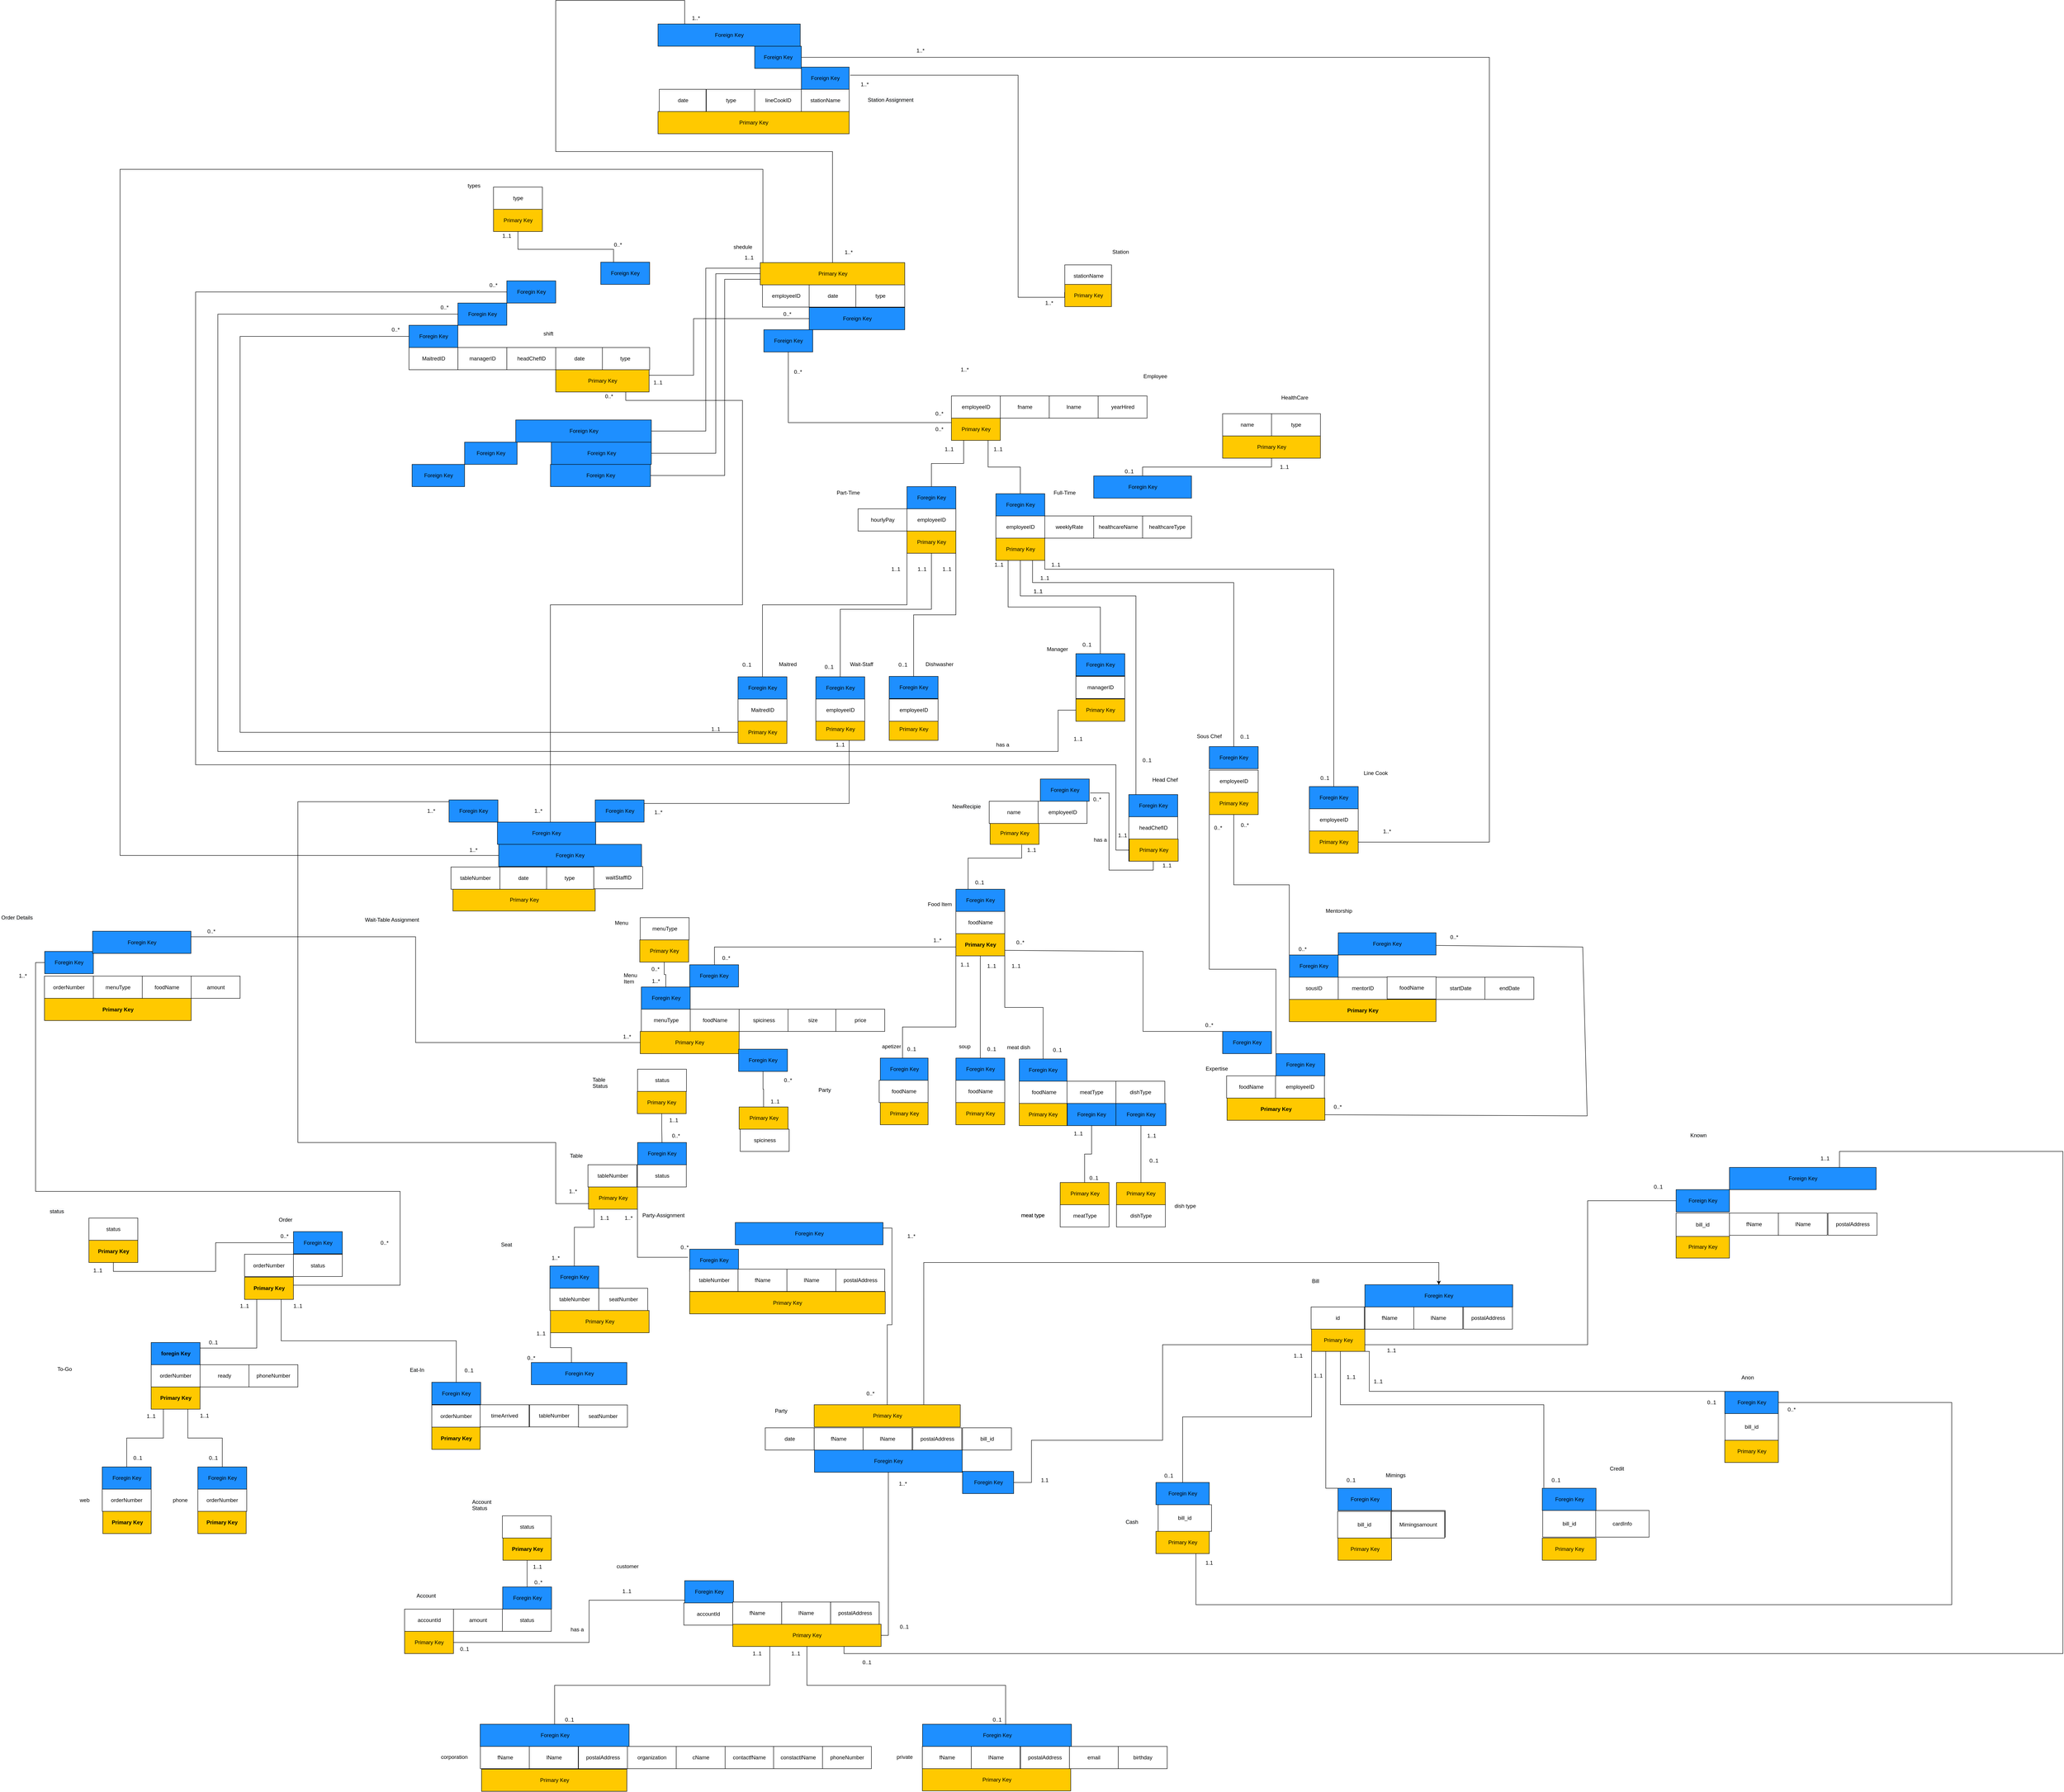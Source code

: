 <mxfile version="13.0.8" type="google"><diagram id="E34yh_U_7VflHZQCHtcG" name="Page-1"><mxGraphModel dx="4581" dy="2230" grid="1" gridSize="10" guides="1" tooltips="1" connect="1" arrows="1" fold="1" page="1" pageScale="1" pageWidth="850" pageHeight="1100" math="0" shadow="0"><root><mxCell id="0"/><mxCell id="1" parent="0"/><mxCell id="OVy-IBqstXYAKnaUds4T-2" style="edgeStyle=orthogonalEdgeStyle;rounded=0;orthogonalLoop=1;jettySize=auto;html=1;exitX=0;exitY=0.5;exitDx=0;exitDy=0;endArrow=none;endFill=0;entryX=0;entryY=0.5;entryDx=0;entryDy=0;" parent="1" source="OVy-IBqstXYAKnaUds4T-471" target="F52aQUI5_liN0orSpagY-52" edge="1"><mxGeometry relative="1" as="geometry"><mxPoint x="-540.03" y="579.97" as="targetPoint"/><Array as="points"><mxPoint x="-1420" y="1327"/><mxPoint x="-1420" y="436"/></Array><mxPoint x="-400.03" y="1326.97" as="sourcePoint"/></mxGeometry></mxCell><mxCell id="OVy-IBqstXYAKnaUds4T-16" style="edgeStyle=orthogonalEdgeStyle;rounded=0;orthogonalLoop=1;jettySize=auto;html=1;startArrow=none;startFill=0;endArrow=none;endFill=0;entryX=0.5;entryY=1;entryDx=0;entryDy=0;exitX=1;exitY=0.5;exitDx=0;exitDy=0;" parent="1" source="L6qnZg50CuWBxCE02jAC-125" target="qLK-hdl3CnGy-mS2nyHQ-134" edge="1"><mxGeometry relative="1" as="geometry"><mxPoint x="-485" y="2816" as="targetPoint"/><mxPoint x="100" y="3210" as="sourcePoint"/><Array as="points"><mxPoint x="38" y="3359"/></Array></mxGeometry></mxCell><mxCell id="OVy-IBqstXYAKnaUds4T-17" style="edgeStyle=orthogonalEdgeStyle;rounded=0;orthogonalLoop=1;jettySize=auto;html=1;exitX=1.018;exitY=0.627;exitDx=0;exitDy=0;entryX=0.5;entryY=1;entryDx=0;entryDy=0;endArrow=none;endFill=0;exitPerimeter=0;" parent="1" source="qLK-hdl3CnGy-mS2nyHQ-153" target="qLK-hdl3CnGy-mS2nyHQ-144" edge="1"><mxGeometry relative="1" as="geometry"><mxPoint x="525" y="1662.0" as="sourcePoint"/><mxPoint x="645" y="1662.0" as="targetPoint"/></mxGeometry></mxCell><mxCell id="OVy-IBqstXYAKnaUds4T-21" style="edgeStyle=orthogonalEdgeStyle;rounded=0;orthogonalLoop=1;jettySize=auto;html=1;entryX=0;entryY=0.5;entryDx=0;entryDy=0;endArrow=none;endFill=0;exitX=0.5;exitY=1;exitDx=0;exitDy=0;" parent="1" source="OVy-IBqstXYAKnaUds4T-501" edge="1"><mxGeometry relative="1" as="geometry"><mxPoint x="280.0" y="620.0" as="targetPoint"/><mxPoint x="-110" y="471" as="sourcePoint"/><Array as="points"><mxPoint x="-187" y="630"/><mxPoint x="240" y="630"/><mxPoint x="240" y="620"/></Array></mxGeometry></mxCell><mxCell id="OVy-IBqstXYAKnaUds4T-22" style="edgeStyle=orthogonalEdgeStyle;rounded=0;orthogonalLoop=1;jettySize=auto;html=1;endArrow=none;endFill=0;exitX=0.5;exitY=1;exitDx=0;exitDy=0;entryX=1;entryY=0.5;entryDx=0;entryDy=0;" parent="1" source="OVy-IBqstXYAKnaUds4T-466" target="qLK-hdl3CnGy-mS2nyHQ-77" edge="1"><mxGeometry relative="1" as="geometry"><mxPoint x="-250" y="1610" as="targetPoint"/><Array as="points"><mxPoint x="-50" y="1345"/><mxPoint x="-50" y="1487"/></Array><mxPoint x="-60" y="1420" as="sourcePoint"/></mxGeometry></mxCell><mxCell id="OVy-IBqstXYAKnaUds4T-35" style="edgeStyle=orthogonalEdgeStyle;rounded=0;orthogonalLoop=1;jettySize=auto;html=1;endArrow=none;endFill=0;exitX=0.75;exitY=1;exitDx=0;exitDy=0;entryX=0.5;entryY=0;entryDx=0;entryDy=0;" parent="1" source="OVy-IBqstXYAKnaUds4T-484" target="PjW7ErniHRGU49pLepvE-22" edge="1"><mxGeometry relative="1" as="geometry"><mxPoint x="-520" y="630" as="sourcePoint"/><mxPoint x="-630" y="1230" as="targetPoint"/><Array as="points"><mxPoint x="-553" y="580"/><mxPoint x="-290" y="580"/><mxPoint x="-290" y="1040"/><mxPoint x="-722" y="1040"/><mxPoint x="-722" y="1529"/></Array></mxGeometry></mxCell><mxCell id="OVy-IBqstXYAKnaUds4T-45" style="edgeStyle=orthogonalEdgeStyle;rounded=0;orthogonalLoop=1;jettySize=auto;html=1;startArrow=none;startFill=0;endArrow=none;endFill=0;entryX=0;entryY=0.5;entryDx=0;entryDy=0;exitX=0;exitY=0.5;exitDx=0;exitDy=0;" parent="1" source="pry_0LI4DkhZIBl9_VQB-2" target="F52aQUI5_liN0orSpagY-53" edge="1"><mxGeometry relative="1" as="geometry"><mxPoint x="-426.03" y="689.97" as="targetPoint"/><Array as="points"><mxPoint x="420" y="1277"/><mxPoint x="420" y="1370"/><mxPoint x="-1470" y="1370"/><mxPoint x="-1470" y="386"/></Array><mxPoint x="449.97" y="1299.97" as="sourcePoint"/></mxGeometry></mxCell><mxCell id="OVy-IBqstXYAKnaUds4T-58" style="edgeStyle=orthogonalEdgeStyle;rounded=0;orthogonalLoop=1;jettySize=auto;html=1;exitX=0;exitY=0.5;exitDx=0;exitDy=0;endArrow=none;endFill=0;entryX=0;entryY=0.5;entryDx=0;entryDy=0;" parent="1" source="qLK-hdl3CnGy-mS2nyHQ-150" target="OVy-IBqstXYAKnaUds4T-491" edge="1"><mxGeometry relative="1" as="geometry"><mxPoint x="-850.03" y="449.97" as="targetPoint"/><Array as="points"><mxPoint x="550" y="1592"/><mxPoint x="550" y="1400"/><mxPoint x="-1520" y="1400"/><mxPoint x="-1520" y="336"/></Array><mxPoint x="506.47" y="1616.97" as="sourcePoint"/></mxGeometry></mxCell><mxCell id="L6qnZg50CuWBxCE02jAC-5" style="edgeStyle=orthogonalEdgeStyle;rounded=0;orthogonalLoop=1;jettySize=auto;html=1;exitX=0.5;exitY=0;exitDx=0;exitDy=0;entryX=0.5;entryY=1;entryDx=0;entryDy=0;endArrow=none;endFill=0;" parent="1" target="OVy-IBqstXYAKnaUds4T-454" edge="1"><mxGeometry relative="1" as="geometry"><Array as="points"><mxPoint x="595" y="1020"/><mxPoint x="335" y="1020"/></Array><mxPoint x="595.0" y="1470" as="sourcePoint"/></mxGeometry></mxCell><mxCell id="OVy-IBqstXYAKnaUds4T-60" style="edgeStyle=orthogonalEdgeStyle;rounded=0;orthogonalLoop=1;jettySize=auto;html=1;entryX=0.25;entryY=0;entryDx=0;entryDy=0;endArrow=none;endFill=0;" parent="1" target="bByX7191uHme5lrVLmkF-3" edge="1"><mxGeometry relative="1" as="geometry"><mxPoint x="240" y="1690" as="targetPoint"/><mxPoint x="338" y="1580" as="sourcePoint"/><Array as="points"><mxPoint x="338" y="1610"/><mxPoint x="218" y="1610"/></Array></mxGeometry></mxCell><mxCell id="OVy-IBqstXYAKnaUds4T-65" style="edgeStyle=orthogonalEdgeStyle;rounded=0;orthogonalLoop=1;jettySize=auto;html=1;entryX=1;entryY=1;entryDx=0;entryDy=0;startArrow=none;startFill=0;endArrow=none;endFill=0;exitX=-0.034;exitY=0.364;exitDx=0;exitDy=0;exitPerimeter=0;" parent="1" source="qLK-hdl3CnGy-mS2nyHQ-129" target="qLK-hdl3CnGy-mS2nyHQ-88" edge="1"><mxGeometry relative="1" as="geometry"><mxPoint x="-556.9" y="2352.572" as="targetPoint"/><mxPoint x="-410" y="2400" as="sourcePoint"/></mxGeometry></mxCell><mxCell id="OVy-IBqstXYAKnaUds4T-66" style="edgeStyle=orthogonalEdgeStyle;rounded=0;orthogonalLoop=1;jettySize=auto;html=1;entryX=0.186;entryY=1.022;entryDx=0;entryDy=0;entryPerimeter=0;startArrow=none;startFill=0;endArrow=none;endFill=0;" parent="1" source="qLK-hdl3CnGy-mS2nyHQ-123" edge="1"><mxGeometry relative="1" as="geometry"><mxPoint x="-623.96" y="2352.572" as="targetPoint"/><mxPoint x="-624" y="2470" as="sourcePoint"/></mxGeometry></mxCell><mxCell id="OVy-IBqstXYAKnaUds4T-74" value="1..1" style="text;html=1;strokeColor=none;fillColor=none;align=center;verticalAlign=middle;whiteSpace=wrap;rounded=0;" parent="1" vertex="1"><mxGeometry x="645" y="1617" width="40" height="20" as="geometry"/></mxCell><mxCell id="OVy-IBqstXYAKnaUds4T-75" value="0..*" style="text;html=1;strokeColor=none;fillColor=none;align=center;verticalAlign=middle;whiteSpace=wrap;rounded=0;" parent="1" vertex="1"><mxGeometry x="487.5" y="1468" width="40" height="20" as="geometry"/></mxCell><mxCell id="OVy-IBqstXYAKnaUds4T-77" value="1..1" style="text;html=1;strokeColor=none;fillColor=none;align=center;verticalAlign=middle;whiteSpace=wrap;rounded=0;" parent="1" vertex="1"><mxGeometry x="445" y="1332" width="40" height="20" as="geometry"/></mxCell><mxCell id="OVy-IBqstXYAKnaUds4T-78" value="1..1" style="text;html=1;strokeColor=none;fillColor=none;align=center;verticalAlign=middle;whiteSpace=wrap;rounded=0;" parent="1" vertex="1"><mxGeometry x="-370" y="1310" width="40" height="20" as="geometry"/></mxCell><mxCell id="OVy-IBqstXYAKnaUds4T-80" value="0..*" style="text;html=1;strokeColor=none;fillColor=none;align=center;verticalAlign=middle;whiteSpace=wrap;rounded=0;" parent="1" vertex="1"><mxGeometry x="132.5" y="600" width="40" height="20" as="geometry"/></mxCell><mxCell id="OVy-IBqstXYAKnaUds4T-81" value="0..*" style="text;html=1;strokeColor=none;fillColor=none;align=center;verticalAlign=middle;whiteSpace=wrap;rounded=0;" parent="1" vertex="1"><mxGeometry x="-185" y="506" width="40" height="20" as="geometry"/></mxCell><mxCell id="OVy-IBqstXYAKnaUds4T-85" value="0..1" style="text;html=1;strokeColor=none;fillColor=none;align=center;verticalAlign=middle;whiteSpace=wrap;rounded=0;" parent="1" vertex="1"><mxGeometry x="-935" y="3380" width="40" height="20" as="geometry"/></mxCell><mxCell id="OVy-IBqstXYAKnaUds4T-86" value="1..1" style="text;html=1;strokeColor=none;fillColor=none;align=center;verticalAlign=middle;whiteSpace=wrap;rounded=0;" parent="1" vertex="1"><mxGeometry x="-570" y="3250" width="40" height="20" as="geometry"/></mxCell><mxCell id="OVy-IBqstXYAKnaUds4T-87" value="1..1" style="text;html=1;strokeColor=none;fillColor=none;align=center;verticalAlign=middle;whiteSpace=wrap;rounded=0;" parent="1" vertex="1"><mxGeometry x="-763.12" y="2670" width="40" height="20" as="geometry"/></mxCell><mxCell id="OVy-IBqstXYAKnaUds4T-88" value="0..*" style="text;html=1;strokeColor=none;fillColor=none;align=center;verticalAlign=middle;whiteSpace=wrap;rounded=0;" parent="1" vertex="1"><mxGeometry x="-785" y="2725" width="40" height="20" as="geometry"/></mxCell><mxCell id="OVy-IBqstXYAKnaUds4T-89" value="0..*" style="text;html=1;strokeColor=none;fillColor=none;align=center;verticalAlign=middle;whiteSpace=wrap;rounded=0;" parent="1" vertex="1"><mxGeometry x="-22.5" y="2805" width="40" height="20" as="geometry"/></mxCell><mxCell id="OVy-IBqstXYAKnaUds4T-90" value="0..*" style="text;html=1;strokeColor=none;fillColor=none;align=center;verticalAlign=middle;whiteSpace=wrap;rounded=0;" parent="1" vertex="1"><mxGeometry x="-440" y="2475.5" width="40" height="20" as="geometry"/></mxCell><mxCell id="OVy-IBqstXYAKnaUds4T-91" value="1..*" style="text;html=1;strokeColor=none;fillColor=none;align=center;verticalAlign=middle;whiteSpace=wrap;rounded=0;" parent="1" vertex="1"><mxGeometry x="-566.25" y="2410" width="40" height="20" as="geometry"/></mxCell><mxCell id="OVy-IBqstXYAKnaUds4T-92" value="1..*" style="text;html=1;strokeColor=none;fillColor=none;align=center;verticalAlign=middle;whiteSpace=wrap;rounded=0;" parent="1" vertex="1"><mxGeometry x="-730" y="2500" width="40" height="20" as="geometry"/></mxCell><mxCell id="OVy-IBqstXYAKnaUds4T-93" value="1..1" style="text;html=1;strokeColor=none;fillColor=none;align=center;verticalAlign=middle;whiteSpace=wrap;rounded=0;" parent="1" vertex="1"><mxGeometry x="-620" y="2410" width="40" height="20" as="geometry"/></mxCell><mxCell id="OVy-IBqstXYAKnaUds4T-94" value="1.1" style="text;html=1;strokeColor=none;fillColor=none;align=center;verticalAlign=middle;whiteSpace=wrap;rounded=0;" parent="1" vertex="1"><mxGeometry x="370" y="3000" width="40" height="20" as="geometry"/></mxCell><mxCell id="OVy-IBqstXYAKnaUds4T-95" value="1..*" style="text;html=1;strokeColor=none;fillColor=none;align=center;verticalAlign=middle;whiteSpace=wrap;rounded=0;" parent="1" vertex="1"><mxGeometry x="70" y="2450.5" width="40" height="20" as="geometry"/></mxCell><mxCell id="OVy-IBqstXYAKnaUds4T-108" value="0..*" style="text;html=1;strokeColor=none;fillColor=none;align=center;verticalAlign=middle;whiteSpace=wrap;rounded=0;" parent="1" vertex="1"><mxGeometry x="-1115" y="2465.5" width="40" height="20" as="geometry"/></mxCell><mxCell id="OVy-IBqstXYAKnaUds4T-109" value="has a" style="text;html=1;strokeColor=none;fillColor=none;align=center;verticalAlign=middle;whiteSpace=wrap;rounded=0;" parent="1" vertex="1"><mxGeometry x="485" y="1559" width="60" height="20" as="geometry"/></mxCell><mxCell id="OVy-IBqstXYAKnaUds4T-110" value="has a&amp;nbsp;" style="text;html=1;strokeColor=none;fillColor=none;align=center;verticalAlign=middle;whiteSpace=wrap;rounded=0;" parent="1" vertex="1"><mxGeometry x="267" y="1345" width="60" height="20" as="geometry"/></mxCell><mxCell id="OVy-IBqstXYAKnaUds4T-112" value="has a&amp;nbsp;" style="text;html=1;strokeColor=none;fillColor=none;align=center;verticalAlign=middle;whiteSpace=wrap;rounded=0;" parent="1" vertex="1"><mxGeometry x="-690" y="3336" width="60" height="20" as="geometry"/></mxCell><mxCell id="OVy-IBqstXYAKnaUds4T-114" value="1..1" style="text;html=1;strokeColor=none;fillColor=none;align=center;verticalAlign=middle;whiteSpace=wrap;rounded=0;" parent="1" vertex="1"><mxGeometry x="-90" y="1345" width="40" height="20" as="geometry"/></mxCell><mxCell id="OVy-IBqstXYAKnaUds4T-126" value="0..*" style="text;html=1;strokeColor=none;fillColor=none;align=center;verticalAlign=middle;whiteSpace=wrap;rounded=0;" parent="1" vertex="1"><mxGeometry x="760" y="1532" width="40" height="20" as="geometry"/></mxCell><mxCell id="OVy-IBqstXYAKnaUds4T-128" style="edgeStyle=orthogonalEdgeStyle;rounded=0;orthogonalLoop=1;jettySize=auto;html=1;exitX=0.42;exitY=0.033;exitDx=0;exitDy=0;entryX=0;entryY=1;entryDx=0;entryDy=0;endArrow=none;endFill=0;exitPerimeter=0;" parent="1" source="qLK-hdl3CnGy-mS2nyHQ-124" target="qLK-hdl3CnGy-mS2nyHQ-122" edge="1"><mxGeometry relative="1" as="geometry"><mxPoint x="-940" y="2798" as="sourcePoint"/><mxPoint x="-792.5" y="2601" as="targetPoint"/></mxGeometry></mxCell><mxCell id="OVy-IBqstXYAKnaUds4T-140" value="1..*" style="text;html=1;strokeColor=none;fillColor=none;align=center;verticalAlign=middle;whiteSpace=wrap;rounded=0;" parent="1" vertex="1"><mxGeometry x="-915" y="1582" width="40" height="20" as="geometry"/></mxCell><mxCell id="OVy-IBqstXYAKnaUds4T-141" value="0..*" style="text;html=1;strokeColor=none;fillColor=none;align=center;verticalAlign=middle;whiteSpace=wrap;rounded=0;" parent="1" vertex="1"><mxGeometry x="-610" y="561" width="40" height="20" as="geometry"/></mxCell><mxCell id="OVy-IBqstXYAKnaUds4T-145" value="0..*" style="text;html=1;strokeColor=none;fillColor=none;align=center;verticalAlign=middle;whiteSpace=wrap;rounded=0;" parent="1" vertex="1"><mxGeometry x="315" y="1789.5" width="40" height="20" as="geometry"/></mxCell><mxCell id="OVy-IBqstXYAKnaUds4T-156" style="edgeStyle=orthogonalEdgeStyle;rounded=0;orthogonalLoop=1;jettySize=auto;html=1;entryX=-0.004;entryY=0.349;entryDx=0;entryDy=0;endArrow=none;endFill=0;entryPerimeter=0;exitX=1.021;exitY=0.366;exitDx=0;exitDy=0;exitPerimeter=0;" parent="1" source="OVy-IBqstXYAKnaUds4T-510" target="OVy-IBqstXYAKnaUds4T-508" edge="1"><mxGeometry relative="1" as="geometry"><mxPoint x="335" y="348.49" as="sourcePoint"/><mxPoint x="425" y="359.99" as="targetPoint"/><Array as="points"><mxPoint x="330" y="-152"/><mxPoint x="330" y="348"/><mxPoint x="435" y="348"/></Array></mxGeometry></mxCell><mxCell id="OVy-IBqstXYAKnaUds4T-183" style="edgeStyle=orthogonalEdgeStyle;rounded=0;orthogonalLoop=1;jettySize=auto;html=1;exitX=0;exitY=0.5;exitDx=0;exitDy=0;endArrow=none;endFill=0;entryX=1;entryY=0.25;entryDx=0;entryDy=0;" parent="1" source="OVy-IBqstXYAKnaUds4T-499" target="OVy-IBqstXYAKnaUds4T-484" edge="1"><mxGeometry relative="1" as="geometry"><mxPoint x="-250" y="492.5" as="sourcePoint"/><mxPoint x="-500" y="520" as="targetPoint"/><Array as="points"><mxPoint x="-400" y="396"/><mxPoint x="-400" y="523"/></Array></mxGeometry></mxCell><mxCell id="OVy-IBqstXYAKnaUds4T-184" value="1..1" style="text;html=1;strokeColor=none;fillColor=none;align=center;verticalAlign=middle;whiteSpace=wrap;rounded=0;" parent="1" vertex="1"><mxGeometry x="-500" y="530" width="40" height="20" as="geometry"/></mxCell><mxCell id="OVy-IBqstXYAKnaUds4T-185" value="0..*" style="text;html=1;strokeColor=none;fillColor=none;align=center;verticalAlign=middle;whiteSpace=wrap;rounded=0;" parent="1" vertex="1"><mxGeometry x="-208.75" y="375.97" width="40" height="20" as="geometry"/></mxCell><mxCell id="OVy-IBqstXYAKnaUds4T-205" value="0..1" style="text;html=1;strokeColor=none;fillColor=none;align=center;verticalAlign=middle;whiteSpace=wrap;rounded=0;" parent="1" vertex="1"><mxGeometry x="-30.0" y="3410" width="40" height="20" as="geometry"/></mxCell><mxCell id="OVy-IBqstXYAKnaUds4T-207" value="0..*" style="text;html=1;strokeColor=none;fillColor=none;align=center;verticalAlign=middle;whiteSpace=wrap;rounded=0;" parent="1" vertex="1"><mxGeometry x="1029" y="2160" width="40" height="20" as="geometry"/></mxCell><mxCell id="OVy-IBqstXYAKnaUds4T-208" value="0..*" style="text;html=1;strokeColor=none;fillColor=none;align=center;verticalAlign=middle;whiteSpace=wrap;rounded=0;" parent="1" vertex="1"><mxGeometry x="820" y="1526" width="40" height="20" as="geometry"/></mxCell><mxCell id="OVy-IBqstXYAKnaUds4T-210" value="1..*" style="text;html=1;strokeColor=none;fillColor=none;align=center;verticalAlign=middle;whiteSpace=wrap;rounded=0;" parent="1" vertex="1"><mxGeometry x="1140" y="1540" width="40" height="20" as="geometry"/></mxCell><mxCell id="OVy-IBqstXYAKnaUds4T-211" value="1..*" style="text;html=1;strokeColor=none;fillColor=none;align=center;verticalAlign=middle;whiteSpace=wrap;rounded=0;" parent="1" vertex="1"><mxGeometry x="380" y="351" width="40" height="20" as="geometry"/></mxCell><mxCell id="OVy-IBqstXYAKnaUds4T-212" value="1..*" style="text;html=1;strokeColor=none;fillColor=none;align=center;verticalAlign=middle;whiteSpace=wrap;rounded=0;" parent="1" vertex="1"><mxGeometry x="-71.25" y="237" width="40" height="20" as="geometry"/></mxCell><mxCell id="OVy-IBqstXYAKnaUds4T-430" value="employeeID" style="html=1;" parent="1" vertex="1"><mxGeometry x="180" y="570" width="110" height="50" as="geometry"/></mxCell><mxCell id="OVy-IBqstXYAKnaUds4T-431" value="fname" style="html=1;" parent="1" vertex="1"><mxGeometry x="290" y="570" width="110" height="50" as="geometry"/></mxCell><mxCell id="OVy-IBqstXYAKnaUds4T-432" value="lname" style="html=1;" parent="1" vertex="1"><mxGeometry x="400" y="570" width="110" height="50" as="geometry"/></mxCell><mxCell id="OVy-IBqstXYAKnaUds4T-433" value="yearHired" style="html=1;" parent="1" vertex="1"><mxGeometry x="510" y="570" width="110" height="50" as="geometry"/></mxCell><mxCell id="OVy-IBqstXYAKnaUds4T-434" value="Primary Key" style="html=1;fillColor=#FFC900;" parent="1" vertex="1"><mxGeometry x="180" y="620" width="110" height="50" as="geometry"/></mxCell><mxCell id="OVy-IBqstXYAKnaUds4T-435" value="&lt;!--StartFragment--&gt;&lt;span style=&quot;font-family: Helvetica; font-size: 12px; font-style: normal; font-variant-ligatures: normal; font-variant-caps: normal; font-weight: 400; letter-spacing: normal; orphans: 2; text-align: center; text-indent: 0px; text-transform: none; widows: 2; word-spacing: 0px; -webkit-text-stroke-width: 0px; text-decoration-style: initial; text-decoration-color: initial; float: none; display: inline !important;&quot;&gt;Employee&lt;/span&gt;&lt;!--EndFragment--&gt;" style="text;whiteSpace=wrap;html=1;" parent="1" vertex="1"><mxGeometry x="610" y="512" width="80" height="30" as="geometry"/></mxCell><mxCell id="OVy-IBqstXYAKnaUds4T-438" value="employeeID" style="html=1;" parent="1" vertex="1"><mxGeometry x="80" y="824" width="110" height="50" as="geometry"/></mxCell><mxCell id="CC9713HFVdUzgJxsiXWj-3" style="edgeStyle=orthogonalEdgeStyle;rounded=0;orthogonalLoop=1;jettySize=auto;html=1;exitX=0.5;exitY=0;exitDx=0;exitDy=0;entryX=0.25;entryY=1;entryDx=0;entryDy=0;endArrow=none;endFill=0;" parent="1" source="OVy-IBqstXYAKnaUds4T-439" target="OVy-IBqstXYAKnaUds4T-434" edge="1"><mxGeometry relative="1" as="geometry"/></mxCell><mxCell id="OVy-IBqstXYAKnaUds4T-439" value="Foregin Key" style="html=1;fillColor=#1E8fff;" parent="1" vertex="1"><mxGeometry x="80" y="774" width="110" height="50" as="geometry"/></mxCell><mxCell id="OVy-IBqstXYAKnaUds4T-440" value="Primary Key" style="html=1;fillColor=#FFC900;" parent="1" vertex="1"><mxGeometry x="80" y="874" width="110" height="50" as="geometry"/></mxCell><mxCell id="OVy-IBqstXYAKnaUds4T-441" value="&lt;!--StartFragment--&gt;&lt;span style=&quot;font-family: Helvetica; font-size: 12px; font-style: normal; font-variant-ligatures: normal; font-variant-caps: normal; font-weight: 400; letter-spacing: normal; orphans: 2; text-align: center; text-indent: 0px; text-transform: none; widows: 2; word-spacing: 0px; -webkit-text-stroke-width: 0px; text-decoration-style: initial; text-decoration-color: initial; float: none; display: inline !important;&quot;&gt;Part-Time&lt;/span&gt;&lt;!--EndFragment--&gt;" style="text;whiteSpace=wrap;html=1;" parent="1" vertex="1"><mxGeometry x="-80" y="774" width="80" height="30" as="geometry"/></mxCell><mxCell id="OVy-IBqstXYAKnaUds4T-442" style="edgeStyle=orthogonalEdgeStyle;rounded=0;orthogonalLoop=1;jettySize=auto;html=1;exitX=0.5;exitY=1;exitDx=0;exitDy=0;" parent="1" source="OVy-IBqstXYAKnaUds4T-438" target="OVy-IBqstXYAKnaUds4T-438" edge="1"><mxGeometry relative="1" as="geometry"/></mxCell><mxCell id="OVy-IBqstXYAKnaUds4T-443" style="edgeStyle=orthogonalEdgeStyle;rounded=0;orthogonalLoop=1;jettySize=auto;html=1;exitX=0.5;exitY=1;exitDx=0;exitDy=0;" parent="1" edge="1"><mxGeometry relative="1" as="geometry"><mxPoint x="145" y="884" as="sourcePoint"/><mxPoint x="145" y="884" as="targetPoint"/></mxGeometry></mxCell><mxCell id="OVy-IBqstXYAKnaUds4T-444" value="hourlyPay" style="html=1;" parent="1" vertex="1"><mxGeometry x="-30" y="824" width="110" height="50" as="geometry"/></mxCell><mxCell id="OVy-IBqstXYAKnaUds4T-445" value="&lt;!--StartFragment--&gt;&lt;span style=&quot;font-family: Helvetica; font-size: 12px; font-style: normal; font-variant-ligatures: normal; font-variant-caps: normal; font-weight: 400; letter-spacing: normal; orphans: 2; text-align: center; text-indent: 0px; text-transform: none; widows: 2; word-spacing: 0px; -webkit-text-stroke-width: 0px; text-decoration-style: initial; text-decoration-color: initial; float: none; display: inline !important;&quot;&gt;Full-Time&lt;/span&gt;&lt;!--EndFragment--&gt;" style="text;whiteSpace=wrap;html=1;" parent="1" vertex="1"><mxGeometry x="407.5" y="774" width="80" height="30" as="geometry"/></mxCell><mxCell id="OVy-IBqstXYAKnaUds4T-453" value="employeeID" style="html=1;" parent="1" vertex="1"><mxGeometry x="280" y="840" width="110" height="50" as="geometry"/></mxCell><mxCell id="OVy-IBqstXYAKnaUds4T-454" value="Primary Key" style="html=1;fillColor=#FFC900;" parent="1" vertex="1"><mxGeometry x="280" y="890" width="110" height="50" as="geometry"/></mxCell><mxCell id="OVy-IBqstXYAKnaUds4T-455" value="Foregin Key" style="html=1;fillColor=#1E8fff;" parent="1" vertex="1"><mxGeometry x="280" y="790" width="110" height="50" as="geometry"/></mxCell><mxCell id="OVy-IBqstXYAKnaUds4T-457" value="weeklyRate" style="html=1;" parent="1" vertex="1"><mxGeometry x="390" y="840" width="110" height="50" as="geometry"/></mxCell><mxCell id="CC9713HFVdUzgJxsiXWj-7" style="edgeStyle=orthogonalEdgeStyle;rounded=0;orthogonalLoop=1;jettySize=auto;html=1;exitX=0.5;exitY=0;exitDx=0;exitDy=0;entryX=1;entryY=1;entryDx=0;entryDy=0;endArrow=none;endFill=0;" parent="1" source="OVy-IBqstXYAKnaUds4T-459" target="OVy-IBqstXYAKnaUds4T-440" edge="1"><mxGeometry relative="1" as="geometry"/></mxCell><mxCell id="OVy-IBqstXYAKnaUds4T-459" value="Foregin Key" style="html=1;fillColor=#1E8fff;" parent="1" vertex="1"><mxGeometry x="40" y="1201" width="110" height="50" as="geometry"/></mxCell><mxCell id="OVy-IBqstXYAKnaUds4T-460" value="Primary Key" style="html=1;fillColor=#FFC900;" parent="1" vertex="1"><mxGeometry x="40" y="1295" width="110" height="50" as="geometry"/></mxCell><mxCell id="OVy-IBqstXYAKnaUds4T-461" value="employeeID" style="html=1;" parent="1" vertex="1"><mxGeometry x="40" y="1252" width="110" height="50" as="geometry"/></mxCell><mxCell id="OVy-IBqstXYAKnaUds4T-462" value="&lt;!--StartFragment--&gt;&lt;span style=&quot;font-family: Helvetica; font-size: 12px; font-style: normal; font-variant-ligatures: normal; font-variant-caps: normal; font-weight: 400; letter-spacing: normal; orphans: 2; text-align: center; text-indent: 0px; text-transform: none; widows: 2; word-spacing: 0px; -webkit-text-stroke-width: 0px; text-decoration-style: initial; text-decoration-color: initial; float: none; display: inline !important;&quot;&gt;Dishwasher&lt;/span&gt;&lt;!--EndFragment--&gt;" style="text;whiteSpace=wrap;html=1;" parent="1" vertex="1"><mxGeometry x="120" y="1160" width="90" height="30" as="geometry"/></mxCell><mxCell id="CC9713HFVdUzgJxsiXWj-8" style="edgeStyle=orthogonalEdgeStyle;rounded=0;orthogonalLoop=1;jettySize=auto;html=1;exitX=0.5;exitY=0;exitDx=0;exitDy=0;entryX=0.5;entryY=1;entryDx=0;entryDy=0;endArrow=none;endFill=0;" parent="1" source="OVy-IBqstXYAKnaUds4T-464" target="OVy-IBqstXYAKnaUds4T-440" edge="1"><mxGeometry relative="1" as="geometry"><Array as="points"><mxPoint x="-70" y="1050"/><mxPoint x="135" y="1050"/></Array></mxGeometry></mxCell><mxCell id="OVy-IBqstXYAKnaUds4T-464" value="Foregin Key" style="html=1;fillColor=#1E8fff;" parent="1" vertex="1"><mxGeometry x="-125" y="1202" width="110" height="50" as="geometry"/></mxCell><mxCell id="OVy-IBqstXYAKnaUds4T-465" value="&lt;!--StartFragment--&gt;&lt;span style=&quot;font-family: Helvetica; font-size: 12px; font-style: normal; font-variant-ligatures: normal; font-variant-caps: normal; font-weight: 400; letter-spacing: normal; orphans: 2; text-align: center; text-indent: 0px; text-transform: none; widows: 2; word-spacing: 0px; -webkit-text-stroke-width: 0px; text-decoration-style: initial; text-decoration-color: initial; float: none; display: inline !important;&quot;&gt;Wait-Staff&lt;/span&gt;&lt;!--EndFragment--&gt;" style="text;whiteSpace=wrap;html=1;" parent="1" vertex="1"><mxGeometry x="-50" y="1160" width="80" height="30" as="geometry"/></mxCell><mxCell id="OVy-IBqstXYAKnaUds4T-466" value="Primary Key" style="html=1;fillColor=#FFC900;" parent="1" vertex="1"><mxGeometry x="-125" y="1295" width="110" height="50" as="geometry"/></mxCell><mxCell id="OVy-IBqstXYAKnaUds4T-467" value="employeeID" style="html=1;" parent="1" vertex="1"><mxGeometry x="-125" y="1252" width="110" height="50" as="geometry"/></mxCell><mxCell id="CC9713HFVdUzgJxsiXWj-9" style="edgeStyle=orthogonalEdgeStyle;rounded=0;orthogonalLoop=1;jettySize=auto;html=1;exitX=0.5;exitY=0;exitDx=0;exitDy=0;entryX=0;entryY=1;entryDx=0;entryDy=0;endArrow=none;endFill=0;" parent="1" source="OVy-IBqstXYAKnaUds4T-469" target="OVy-IBqstXYAKnaUds4T-440" edge="1"><mxGeometry relative="1" as="geometry"><Array as="points"><mxPoint x="-245" y="1040"/><mxPoint x="80" y="1040"/></Array></mxGeometry></mxCell><mxCell id="OVy-IBqstXYAKnaUds4T-469" value="Foregin Key" style="html=1;fillColor=#1E8fff;" parent="1" vertex="1"><mxGeometry x="-300" y="1202" width="110" height="50" as="geometry"/></mxCell><mxCell id="OVy-IBqstXYAKnaUds4T-471" value="Primary Key" style="html=1;fillColor=#FFC900;" parent="1" vertex="1"><mxGeometry x="-300" y="1302" width="110" height="50" as="geometry"/></mxCell><mxCell id="OVy-IBqstXYAKnaUds4T-472" value="&lt;span style=&quot;font-family: &amp;#34;helvetica&amp;#34; ; font-size: 12px ; font-style: normal ; font-weight: 400 ; letter-spacing: normal ; text-align: center ; text-indent: 0px ; text-transform: none ; word-spacing: 0px ; float: none ; display: inline&quot;&gt;MaitredID&lt;/span&gt;" style="html=1;" parent="1" vertex="1"><mxGeometry x="-300" y="1252" width="110" height="50" as="geometry"/></mxCell><mxCell id="OVy-IBqstXYAKnaUds4T-473" value="&lt;!--StartFragment--&gt;&lt;span style=&quot;font-family: Helvetica; font-size: 12px; font-style: normal; font-variant-ligatures: normal; font-variant-caps: normal; font-weight: 400; letter-spacing: normal; orphans: 2; text-align: center; text-indent: 0px; text-transform: none; widows: 2; word-spacing: 0px; -webkit-text-stroke-width: 0px; text-decoration-style: initial; text-decoration-color: initial; float: none; display: inline !important;&quot;&gt;Maitred&lt;/span&gt;&lt;!--EndFragment--&gt;" style="text;whiteSpace=wrap;html=1;" parent="1" vertex="1"><mxGeometry x="-210" y="1160" width="70" height="30" as="geometry"/></mxCell><mxCell id="OVy-IBqstXYAKnaUds4T-474" value="&lt;span style=&quot;font-family: &amp;#34;helvetica&amp;#34; ; font-size: 12px ; font-style: normal ; font-weight: 400 ; letter-spacing: normal ; text-align: center ; text-indent: 0px ; text-transform: none ; word-spacing: 0px ; float: none ; display: inline&quot;&gt;types&lt;/span&gt;" style="text;whiteSpace=wrap;html=1;" parent="1" vertex="1"><mxGeometry x="-910" y="83" width="50" height="30" as="geometry"/></mxCell><mxCell id="OVy-IBqstXYAKnaUds4T-475" value="type" style="html=1;" parent="1" vertex="1"><mxGeometry x="-850" y="100" width="110" height="50" as="geometry"/></mxCell><mxCell id="OVy-IBqstXYAKnaUds4T-476" value="Primary Key" style="html=1;fillColor=#FFC900;" parent="1" vertex="1"><mxGeometry x="-850" y="150" width="110" height="50" as="geometry"/></mxCell><mxCell id="OVy-IBqstXYAKnaUds4T-479" value="type" style="html=1;" parent="1" vertex="1"><mxGeometry x="-608.75" y="461" width="110" height="50" as="geometry"/></mxCell><mxCell id="OVy-IBqstXYAKnaUds4T-480" value="Foreign Key" style="html=1;fillColor=#1E8FFF;" parent="1" vertex="1"><mxGeometry x="-608.75" y="269" width="110" height="50" as="geometry"/></mxCell><mxCell id="OVy-IBqstXYAKnaUds4T-484" value="Primary Key" style="html=1;fillColor=#FFC900;" parent="1" vertex="1"><mxGeometry x="-710" y="511" width="210" height="50" as="geometry"/></mxCell><mxCell id="OVy-IBqstXYAKnaUds4T-487" style="edgeStyle=orthogonalEdgeStyle;rounded=0;orthogonalLoop=1;jettySize=auto;html=1;exitX=0.25;exitY=0;exitDx=0;exitDy=0;endArrow=none;endFill=0;entryX=0.5;entryY=1;entryDx=0;entryDy=0;" parent="1" source="OVy-IBqstXYAKnaUds4T-480" target="OVy-IBqstXYAKnaUds4T-476" edge="1"><mxGeometry relative="1" as="geometry"><mxPoint x="-620" y="320" as="sourcePoint"/><mxPoint x="-885" y="386.5" as="targetPoint"/><Array as="points"><mxPoint x="-580" y="269"/><mxPoint x="-580" y="240"/><mxPoint x="-795" y="240"/></Array></mxGeometry></mxCell><mxCell id="OVy-IBqstXYAKnaUds4T-488" value="1..1" style="text;html=1;strokeColor=none;fillColor=none;align=center;verticalAlign=middle;whiteSpace=wrap;rounded=0;" parent="1" vertex="1"><mxGeometry x="-840" y="200" width="40" height="20" as="geometry"/></mxCell><mxCell id="OVy-IBqstXYAKnaUds4T-489" value="0..*" style="text;html=1;strokeColor=none;fillColor=none;align=center;verticalAlign=middle;whiteSpace=wrap;rounded=0;" parent="1" vertex="1"><mxGeometry x="-590" y="220" width="40" height="20" as="geometry"/></mxCell><mxCell id="OVy-IBqstXYAKnaUds4T-491" value="Foregin Key" style="html=1;fillColor=#1E8fff;" parent="1" vertex="1"><mxGeometry x="-820.03" y="310.97" width="110.03" height="50" as="geometry"/></mxCell><mxCell id="OVy-IBqstXYAKnaUds4T-496" value="type" style="html=1;" parent="1" vertex="1"><mxGeometry x="-35" y="320" width="110" height="50" as="geometry"/></mxCell><mxCell id="OVy-IBqstXYAKnaUds4T-497" value="employeeID" style="html=1;" parent="1" vertex="1"><mxGeometry x="-245" y="320" width="105" height="50" as="geometry"/></mxCell><mxCell id="OVy-IBqstXYAKnaUds4T-499" value="Foreign Key" style="html=1;fillColor=#1E8FFF;" parent="1" vertex="1"><mxGeometry x="-140" y="371" width="215" height="50" as="geometry"/></mxCell><mxCell id="OVy-IBqstXYAKnaUds4T-501" value="Foreign Key" style="html=1;fillColor=#1E8FFF;" parent="1" vertex="1"><mxGeometry x="-241.88" y="421" width="110" height="50" as="geometry"/></mxCell><mxCell id="OVy-IBqstXYAKnaUds4T-503" value="date" style="html=1;" parent="1" vertex="1"><mxGeometry x="-140" y="320" width="105" height="50" as="geometry"/></mxCell><mxCell id="OVy-IBqstXYAKnaUds4T-505" value="&lt;!--StartFragment--&gt;&lt;span style=&quot;font-family: Helvetica; font-size: 12px; font-style: normal; font-variant-ligatures: normal; font-variant-caps: normal; font-weight: 400; letter-spacing: normal; orphans: 2; text-align: center; text-indent: 0px; text-transform: none; widows: 2; word-spacing: 0px; -webkit-text-stroke-width: 0px; text-decoration-style: initial; text-decoration-color: initial; float: none; display: inline !important;&quot;&gt;shedule&lt;/span&gt;&lt;!--EndFragment--&gt;" style="text;whiteSpace=wrap;html=1;" parent="1" vertex="1"><mxGeometry x="-311.88" y="221" width="70" height="30" as="geometry"/></mxCell><mxCell id="OVy-IBqstXYAKnaUds4T-506" value="&lt;!--StartFragment--&gt;&lt;span style=&quot;font-family: Helvetica; font-size: 12px; font-style: normal; font-variant-ligatures: normal; font-variant-caps: normal; font-weight: 400; letter-spacing: normal; orphans: 2; text-align: center; text-indent: 0px; text-transform: none; widows: 2; word-spacing: 0px; -webkit-text-stroke-width: 0px; text-decoration-style: initial; text-decoration-color: initial; float: none; display: inline !important;&quot;&gt;Station&lt;/span&gt;&lt;!--EndFragment--&gt;" style="text;whiteSpace=wrap;html=1;" parent="1" vertex="1"><mxGeometry x="540" y="232" width="60" height="30" as="geometry"/></mxCell><mxCell id="OVy-IBqstXYAKnaUds4T-507" value="stationName" style="html=1;" parent="1" vertex="1"><mxGeometry x="435" y="275" width="105" height="50" as="geometry"/></mxCell><mxCell id="OVy-IBqstXYAKnaUds4T-508" value="Primary Key" style="html=1;fillColor=#FFC900;" parent="1" vertex="1"><mxGeometry x="435" y="319" width="105" height="50" as="geometry"/></mxCell><mxCell id="OVy-IBqstXYAKnaUds4T-510" value="Foreign Key" style="html=1;fillColor=#1E8FFF;" parent="1" vertex="1"><mxGeometry x="-157.5" y="-170" width="107.5" height="50" as="geometry"/></mxCell><mxCell id="OVy-IBqstXYAKnaUds4T-511" value="1..*" style="text;html=1;strokeColor=none;fillColor=none;align=center;verticalAlign=middle;whiteSpace=wrap;rounded=0;" parent="1" vertex="1"><mxGeometry x="190" y="501" width="40" height="20" as="geometry"/></mxCell><mxCell id="pry_0LI4DkhZIBl9_VQB-2" value="Primary Key" style="html=1;fillColor=#FFC900;" parent="1" vertex="1"><mxGeometry x="460" y="1252" width="110" height="50" as="geometry"/></mxCell><mxCell id="pry_0LI4DkhZIBl9_VQB-3" value="managerID" style="html=1;" parent="1" vertex="1"><mxGeometry x="460" y="1201" width="110" height="50" as="geometry"/></mxCell><mxCell id="L6qnZg50CuWBxCE02jAC-4" style="edgeStyle=orthogonalEdgeStyle;rounded=0;orthogonalLoop=1;jettySize=auto;html=1;exitX=0.5;exitY=0;exitDx=0;exitDy=0;entryX=0.25;entryY=1;entryDx=0;entryDy=0;endArrow=none;endFill=0;" parent="1" source="pry_0LI4DkhZIBl9_VQB-4" target="OVy-IBqstXYAKnaUds4T-454" edge="1"><mxGeometry relative="1" as="geometry"/></mxCell><mxCell id="pry_0LI4DkhZIBl9_VQB-4" value="Foregin Key" style="html=1;fillColor=#1E8fff;" parent="1" vertex="1"><mxGeometry x="460" y="1150" width="110" height="50" as="geometry"/></mxCell><mxCell id="pry_0LI4DkhZIBl9_VQB-5" value="Primary Key" style="html=1;fillColor=#FFC900;" parent="1" vertex="1"><mxGeometry x="985" y="1549" width="110" height="50" as="geometry"/></mxCell><mxCell id="L6qnZg50CuWBxCE02jAC-3" style="edgeStyle=orthogonalEdgeStyle;rounded=0;orthogonalLoop=1;jettySize=auto;html=1;exitX=0.5;exitY=0;exitDx=0;exitDy=0;entryX=1;entryY=1;entryDx=0;entryDy=0;endArrow=none;endFill=0;" parent="1" source="pry_0LI4DkhZIBl9_VQB-7" target="OVy-IBqstXYAKnaUds4T-454" edge="1"><mxGeometry relative="1" as="geometry"><Array as="points"><mxPoint x="1040" y="960"/><mxPoint x="390" y="960"/></Array></mxGeometry></mxCell><mxCell id="pry_0LI4DkhZIBl9_VQB-7" value="Foregin Key" style="html=1;fillColor=#1E8fff;" parent="1" vertex="1"><mxGeometry x="985" y="1449" width="110" height="50" as="geometry"/></mxCell><mxCell id="pry_0LI4DkhZIBl9_VQB-8" value="employeeID" style="html=1;" parent="1" vertex="1"><mxGeometry x="985" y="1499" width="110" height="50" as="geometry"/></mxCell><mxCell id="pry_0LI4DkhZIBl9_VQB-9" value="Manager" style="text;html=1;align=center;verticalAlign=middle;resizable=0;points=[];autosize=1;" parent="1" vertex="1"><mxGeometry x="388" y="1130" width="60" height="20" as="geometry"/></mxCell><mxCell id="pry_0LI4DkhZIBl9_VQB-10" value="Line Cook" style="text;html=1;align=center;verticalAlign=middle;resizable=0;points=[];autosize=1;" parent="1" vertex="1"><mxGeometry x="1099" y="1409" width="70" height="20" as="geometry"/></mxCell><mxCell id="L6qnZg50CuWBxCE02jAC-1" style="edgeStyle=orthogonalEdgeStyle;rounded=0;orthogonalLoop=1;jettySize=auto;html=1;exitX=0.5;exitY=0;exitDx=0;exitDy=0;entryX=0.75;entryY=1;entryDx=0;entryDy=0;endArrow=none;endFill=0;" parent="1" source="pry_0LI4DkhZIBl9_VQB-12" target="OVy-IBqstXYAKnaUds4T-454" edge="1"><mxGeometry relative="1" as="geometry"><Array as="points"><mxPoint x="815" y="990"/><mxPoint x="363" y="990"/></Array></mxGeometry></mxCell><mxCell id="pry_0LI4DkhZIBl9_VQB-12" value="Foregin Key" style="html=1;fillColor=#1E8fff;" parent="1" vertex="1"><mxGeometry x="760" y="1359" width="110" height="50" as="geometry"/></mxCell><mxCell id="pry_0LI4DkhZIBl9_VQB-13" value="employeeID" style="html=1;" parent="1" vertex="1"><mxGeometry x="760" y="1412" width="110" height="50" as="geometry"/></mxCell><mxCell id="pry_0LI4DkhZIBl9_VQB-14" value="Primary Key" style="html=1;fillColor=#FFC900;" parent="1" vertex="1"><mxGeometry x="760" y="1462" width="110" height="50" as="geometry"/></mxCell><mxCell id="pry_0LI4DkhZIBl9_VQB-15" value="&lt;!--StartFragment--&gt;&lt;span style=&quot;font-family: Helvetica; font-size: 12px; font-style: normal; font-variant-ligatures: normal; font-variant-caps: normal; font-weight: 400; letter-spacing: normal; orphans: 2; text-align: center; text-indent: 0px; text-transform: none; widows: 2; word-spacing: 0px; -webkit-text-stroke-width: 0px; text-decoration-style: initial; text-decoration-color: initial; float: none; display: inline !important;&quot;&gt;Sous Chef&lt;/span&gt;&lt;!--EndFragment--&gt;" style="text;whiteSpace=wrap;html=1;" parent="1" vertex="1"><mxGeometry x="730" y="1322" width="80" height="30" as="geometry"/></mxCell><mxCell id="pry_0LI4DkhZIBl9_VQB-16" value="&lt;!--StartFragment--&gt;&lt;span style=&quot;font-family: Helvetica; font-size: 12px; font-style: normal; font-variant-ligatures: normal; font-variant-caps: normal; font-weight: 400; letter-spacing: normal; orphans: 2; text-align: center; text-indent: 0px; text-transform: none; widows: 2; word-spacing: 0px; -webkit-text-stroke-width: 0px; text-decoration-style: initial; text-decoration-color: initial; float: none; display: inline !important;&quot;&gt;Mentorship&lt;/span&gt;&lt;!--EndFragment--&gt;" style="text;whiteSpace=wrap;html=1;" parent="1" vertex="1"><mxGeometry x="1020" y="1715" width="80" height="30" as="geometry"/></mxCell><mxCell id="pry_0LI4DkhZIBl9_VQB-19" value="Foregin Key" style="html=1;fillColor=#1E8fff;" parent="1" vertex="1"><mxGeometry x="940" y="1828" width="110" height="50" as="geometry"/></mxCell><mxCell id="pry_0LI4DkhZIBl9_VQB-20" value="sousID" style="html=1;" parent="1" vertex="1"><mxGeometry x="940" y="1878" width="110" height="50" as="geometry"/></mxCell><mxCell id="pry_0LI4DkhZIBl9_VQB-22" value="foodName" style="html=1;" parent="1" vertex="1"><mxGeometry x="1160" y="1877" width="110" height="50" as="geometry"/></mxCell><mxCell id="pry_0LI4DkhZIBl9_VQB-25" value="" style="endArrow=none;html=1;edgeStyle=orthogonalEdgeStyle;exitX=0.5;exitY=1;exitDx=0;exitDy=0;entryX=0;entryY=0;entryDx=0;entryDy=0;rounded=0;" parent="1" source="pry_0LI4DkhZIBl9_VQB-14" target="pry_0LI4DkhZIBl9_VQB-19" edge="1"><mxGeometry relative="1" as="geometry"><mxPoint x="830" y="1690" as="sourcePoint"/><mxPoint x="990" y="1690" as="targetPoint"/></mxGeometry></mxCell><mxCell id="pry_0LI4DkhZIBl9_VQB-30" value="Foregin Key" style="html=1;fillColor=#1E8fff;" parent="1" vertex="1"><mxGeometry x="910" y="2050" width="110" height="50" as="geometry"/></mxCell><mxCell id="pry_0LI4DkhZIBl9_VQB-31" value="employeeID" style="html=1;" parent="1" vertex="1"><mxGeometry x="909" y="2100" width="110" height="50" as="geometry"/></mxCell><mxCell id="pry_0LI4DkhZIBl9_VQB-33" value="&lt;!--StartFragment--&gt;&lt;span style=&quot;font-family: Helvetica; font-size: 12px; font-style: normal; font-variant-ligatures: normal; font-variant-caps: normal; font-weight: 400; letter-spacing: normal; orphans: 2; text-align: center; text-indent: 0px; text-transform: none; widows: 2; word-spacing: 0px; -webkit-text-stroke-width: 0px; text-decoration-style: initial; text-decoration-color: initial; float: none; display: inline !important;&quot;&gt;Expertise&lt;/span&gt;&lt;!--EndFragment--&gt;" style="text;whiteSpace=wrap;html=1;" parent="1" vertex="1"><mxGeometry x="750" y="2070" width="80" height="30" as="geometry"/></mxCell><mxCell id="pry_0LI4DkhZIBl9_VQB-34" value="" style="endArrow=none;html=1;entryX=0;entryY=1;entryDx=0;entryDy=0;exitX=0;exitY=0;exitDx=0;exitDy=0;rounded=0;" parent="1" source="pry_0LI4DkhZIBl9_VQB-30" target="pry_0LI4DkhZIBl9_VQB-14" edge="1"><mxGeometry width="50" height="50" relative="1" as="geometry"><mxPoint x="750" y="1760" as="sourcePoint"/><mxPoint x="800" y="1710" as="targetPoint"/><Array as="points"><mxPoint x="910" y="1860"/><mxPoint x="760" y="1860"/><mxPoint x="760" y="1780"/><mxPoint x="760" y="1690"/></Array></mxGeometry></mxCell><mxCell id="pry_0LI4DkhZIBl9_VQB-38" value="foodName" style="html=1;" parent="1" vertex="1"><mxGeometry x="190" y="1730" width="110" height="50" as="geometry"/></mxCell><mxCell id="pry_0LI4DkhZIBl9_VQB-39" value="&lt;!--StartFragment--&gt;&lt;span style=&quot;font-family: Helvetica; font-size: 12px; font-style: normal; font-variant-ligatures: normal; font-variant-caps: normal; font-weight: 400; letter-spacing: normal; orphans: 2; text-align: center; text-indent: 0px; text-transform: none; widows: 2; word-spacing: 0px; -webkit-text-stroke-width: 0px; text-decoration-style: initial; text-decoration-color: initial; float: none; display: inline !important;&quot;&gt;Food Item&lt;/span&gt;&lt;!--EndFragment--&gt;" style="text;whiteSpace=wrap;html=1;" parent="1" vertex="1"><mxGeometry x="125" y="1700" width="80" height="30" as="geometry"/></mxCell><mxCell id="L6qnZg50CuWBxCE02jAC-71" style="edgeStyle=orthogonalEdgeStyle;rounded=0;orthogonalLoop=1;jettySize=auto;html=1;exitX=0;exitY=0.5;exitDx=0;exitDy=0;endArrow=none;endFill=0;" parent="1" source="pry_0LI4DkhZIBl9_VQB-40" target="L6qnZg50CuWBxCE02jAC-60" edge="1"><mxGeometry relative="1" as="geometry"><Array as="points"><mxPoint x="190" y="1810"/><mxPoint x="-353" y="1810"/></Array></mxGeometry></mxCell><mxCell id="pry_0LI4DkhZIBl9_VQB-40" value="Primary Key" style="html=1;fillColor=#FFC900;fontStyle=1" parent="1" vertex="1"><mxGeometry x="190" y="1780" width="110" height="50" as="geometry"/></mxCell><mxCell id="pry_0LI4DkhZIBl9_VQB-41" value="" style="endArrow=none;html=1;entryX=0;entryY=0;entryDx=0;entryDy=0;rounded=0;exitX=1;exitY=0.75;exitDx=0;exitDy=0;" parent="1" source="pry_0LI4DkhZIBl9_VQB-40" target="L6qnZg50CuWBxCE02jAC-16" edge="1"><mxGeometry width="50" height="50" relative="1" as="geometry"><mxPoint x="440" y="1820" as="sourcePoint"/><mxPoint x="610.91" y="1999.8" as="targetPoint"/><Array as="points"><mxPoint x="611" y="1820"/><mxPoint x="611" y="1910"/><mxPoint x="611" y="1960"/><mxPoint x="611" y="2000"/></Array></mxGeometry></mxCell><mxCell id="pry_0LI4DkhZIBl9_VQB-42" value="foodName" style="html=1;" parent="1" vertex="1"><mxGeometry x="799" y="2100" width="110" height="50" as="geometry"/></mxCell><mxCell id="pry_0LI4DkhZIBl9_VQB-45" value="mentorID" style="html=1;" parent="1" vertex="1"><mxGeometry x="1050" y="1878" width="110" height="50" as="geometry"/></mxCell><mxCell id="pry_0LI4DkhZIBl9_VQB-46" value="Primary Key" style="html=1;fillColor=#FFC900;fontStyle=1" parent="1" vertex="1"><mxGeometry x="800" y="2150" width="220" height="50" as="geometry"/></mxCell><mxCell id="pry_0LI4DkhZIBl9_VQB-47" value="Primary Key" style="html=1;fillColor=#FFC900;fontStyle=1" parent="1" vertex="1"><mxGeometry x="940" y="1928" width="330" height="50" as="geometry"/></mxCell><mxCell id="pry_0LI4DkhZIBl9_VQB-48" value="Foregin Key" style="html=1;fillColor=#1E8fff;" parent="1" vertex="1"><mxGeometry x="1050" y="1778" width="220" height="50" as="geometry"/></mxCell><mxCell id="pry_0LI4DkhZIBl9_VQB-49" value="" style="endArrow=none;html=1;entryX=1;entryY=0.57;entryDx=0;entryDy=0;entryPerimeter=0;rounded=0;exitX=1;exitY=0.75;exitDx=0;exitDy=0;" parent="1" source="pry_0LI4DkhZIBl9_VQB-46" target="pry_0LI4DkhZIBl9_VQB-48" edge="1"><mxGeometry width="50" height="50" relative="1" as="geometry"><mxPoint x="1130" y="2190" as="sourcePoint"/><mxPoint x="1430" y="2200" as="targetPoint"/><Array as="points"><mxPoint x="1610" y="2190"/><mxPoint x="1600" y="1810"/></Array></mxGeometry></mxCell><mxCell id="IIObHqzDdkkvrqhIOAiU-1" value="orderNumber" style="rounded=0;whiteSpace=wrap;html=1;" parent="1" vertex="1"><mxGeometry x="-1515" y="3030" width="110" height="50" as="geometry"/></mxCell><mxCell id="IIObHqzDdkkvrqhIOAiU-2" value="phone" style="text;html=1;align=center;verticalAlign=middle;resizable=0;points=[];autosize=1;" parent="1" vertex="1"><mxGeometry x="-1580" y="3045" width="50" height="20" as="geometry"/></mxCell><mxCell id="IIObHqzDdkkvrqhIOAiU-3" value="Primary Key" style="html=1;fillColor=#FFC900;fontStyle=1" parent="1" vertex="1"><mxGeometry x="-1620" y="2800" width="110" height="50" as="geometry"/></mxCell><mxCell id="IIObHqzDdkkvrqhIOAiU-5" value="ready" style="rounded=0;whiteSpace=wrap;html=1;" parent="1" vertex="1"><mxGeometry x="-1510" y="2750" width="110" height="50" as="geometry"/></mxCell><mxCell id="L6qnZg50CuWBxCE02jAC-87" style="edgeStyle=orthogonalEdgeStyle;rounded=0;orthogonalLoop=1;jettySize=auto;html=1;exitX=0.5;exitY=0;exitDx=0;exitDy=0;entryX=0.75;entryY=1;entryDx=0;entryDy=0;endArrow=none;endFill=0;" parent="1" source="IIObHqzDdkkvrqhIOAiU-7" target="IIObHqzDdkkvrqhIOAiU-3" edge="1"><mxGeometry relative="1" as="geometry"/></mxCell><mxCell id="IIObHqzDdkkvrqhIOAiU-7" value="Foregin Key" style="html=1;fillColor=#1E8fff;" parent="1" vertex="1"><mxGeometry x="-1515" y="2980" width="110" height="50" as="geometry"/></mxCell><mxCell id="IIObHqzDdkkvrqhIOAiU-8" value="orderNumber" style="rounded=0;whiteSpace=wrap;html=1;" parent="1" vertex="1"><mxGeometry x="-1620" y="2750" width="110" height="50" as="geometry"/></mxCell><mxCell id="IIObHqzDdkkvrqhIOAiU-9" value="To-Go" style="text;html=1;align=center;verticalAlign=middle;resizable=0;points=[];autosize=1;" parent="1" vertex="1"><mxGeometry x="-1840" y="2750" width="50" height="20" as="geometry"/></mxCell><mxCell id="CC9713HFVdUzgJxsiXWj-45" style="edgeStyle=orthogonalEdgeStyle;rounded=0;orthogonalLoop=1;jettySize=auto;html=1;exitX=1;exitY=0.25;exitDx=0;exitDy=0;entryX=0.25;entryY=1;entryDx=0;entryDy=0;endArrow=none;endFill=0;" parent="1" source="IIObHqzDdkkvrqhIOAiU-10" target="qLK-hdl3CnGy-mS2nyHQ-101" edge="1"><mxGeometry relative="1" as="geometry"/></mxCell><mxCell id="IIObHqzDdkkvrqhIOAiU-10" value="foregin Key" style="html=1;fillColor=#1E8FFF;fontStyle=1" parent="1" vertex="1"><mxGeometry x="-1620" y="2700" width="110" height="50" as="geometry"/></mxCell><mxCell id="L6qnZg50CuWBxCE02jAC-15" value="dishType" style="html=1;" parent="1" vertex="1"><mxGeometry x="551.25" y="2390" width="110" height="50" as="geometry"/></mxCell><mxCell id="L6qnZg50CuWBxCE02jAC-16" value="Foregin Key" style="html=1;fillColor=#1E8fff;" parent="1" vertex="1"><mxGeometry x="790" y="2000" width="110" height="50" as="geometry"/></mxCell><mxCell id="L6qnZg50CuWBxCE02jAC-20" value="foodName" style="html=1;" parent="1" vertex="1"><mxGeometry x="332.5" y="2112" width="110" height="50" as="geometry"/></mxCell><mxCell id="L6qnZg50CuWBxCE02jAC-23" value="Primary Key" style="html=1;fillColor=#FFC900;" parent="1" vertex="1"><mxGeometry x="332.5" y="2162" width="107.5" height="50" as="geometry"/></mxCell><mxCell id="L6qnZg50CuWBxCE02jAC-34" style="edgeStyle=orthogonalEdgeStyle;rounded=0;orthogonalLoop=1;jettySize=auto;html=1;exitX=0.5;exitY=0;exitDx=0;exitDy=0;entryX=1;entryY=1;entryDx=0;entryDy=0;endArrow=none;endFill=0;" parent="1" source="L6qnZg50CuWBxCE02jAC-26" target="pry_0LI4DkhZIBl9_VQB-40" edge="1"><mxGeometry relative="1" as="geometry"/></mxCell><mxCell id="L6qnZg50CuWBxCE02jAC-26" value="Foregin Key" style="html=1;fillColor=#1E8fff;" parent="1" vertex="1"><mxGeometry x="332.5" y="2062" width="107.5" height="50" as="geometry"/></mxCell><mxCell id="L6qnZg50CuWBxCE02jAC-28" value="meat dish" style="text;whiteSpace=wrap;html=1;" parent="1" vertex="1"><mxGeometry x="302.5" y="2022" width="80" height="30" as="geometry"/></mxCell><mxCell id="L6qnZg50CuWBxCE02jAC-29" value="meat type" style="text;whiteSpace=wrap;html=1;" parent="1" vertex="1"><mxGeometry x="334.63" y="2400" width="80" height="30" as="geometry"/></mxCell><mxCell id="L6qnZg50CuWBxCE02jAC-32" value="dish type" style="text;whiteSpace=wrap;html=1;" parent="1" vertex="1"><mxGeometry x="680" y="2378.75" width="80" height="30" as="geometry"/></mxCell><mxCell id="L6qnZg50CuWBxCE02jAC-35" value="meatType" style="html=1;" parent="1" vertex="1"><mxGeometry x="424.63" y="2390" width="110" height="50" as="geometry"/></mxCell><mxCell id="L6qnZg50CuWBxCE02jAC-37" value="Foregin Key" style="html=1;fillColor=#1E8fff;" parent="1" vertex="1"><mxGeometry x="115" y="3559" width="335" height="50" as="geometry"/></mxCell><mxCell id="L6qnZg50CuWBxCE02jAC-38" value="meat type" style="text;whiteSpace=wrap;html=1;" parent="1" vertex="1"><mxGeometry x="334.63" y="2400" width="80" height="30" as="geometry"/></mxCell><mxCell id="L6qnZg50CuWBxCE02jAC-48" value="foodName" style="html=1;" parent="1" vertex="1"><mxGeometry x="190" y="2110" width="110" height="50" as="geometry"/></mxCell><mxCell id="L6qnZg50CuWBxCE02jAC-49" value="Primary Key" style="html=1;fillColor=#FFC900;" parent="1" vertex="1"><mxGeometry x="190" y="2160" width="110" height="50" as="geometry"/></mxCell><mxCell id="L6qnZg50CuWBxCE02jAC-56" style="edgeStyle=orthogonalEdgeStyle;rounded=0;orthogonalLoop=1;jettySize=auto;html=1;exitX=0.5;exitY=0;exitDx=0;exitDy=0;entryX=0.5;entryY=1;entryDx=0;entryDy=0;endArrow=none;endFill=0;" parent="1" source="L6qnZg50CuWBxCE02jAC-50" target="pry_0LI4DkhZIBl9_VQB-40" edge="1"><mxGeometry relative="1" as="geometry"/></mxCell><mxCell id="L6qnZg50CuWBxCE02jAC-50" value="Foregin Key" style="html=1;fillColor=#1E8fff;" parent="1" vertex="1"><mxGeometry x="190" y="2060" width="110" height="50" as="geometry"/></mxCell><mxCell id="L6qnZg50CuWBxCE02jAC-51" value="soup" style="text;whiteSpace=wrap;html=1;" parent="1" vertex="1"><mxGeometry x="195" y="2020" width="40" height="30" as="geometry"/></mxCell><mxCell id="L6qnZg50CuWBxCE02jAC-52" value="foodName" style="html=1;" parent="1" vertex="1"><mxGeometry x="17.5" y="2110" width="110" height="50" as="geometry"/></mxCell><mxCell id="L6qnZg50CuWBxCE02jAC-53" value="Primary Key" style="html=1;fillColor=#FFC900;" parent="1" vertex="1"><mxGeometry x="20" y="2160" width="107.5" height="50" as="geometry"/></mxCell><mxCell id="L6qnZg50CuWBxCE02jAC-57" style="edgeStyle=orthogonalEdgeStyle;rounded=0;orthogonalLoop=1;jettySize=auto;html=1;exitX=0.5;exitY=0;exitDx=0;exitDy=0;entryX=0;entryY=1;entryDx=0;entryDy=0;endArrow=none;endFill=0;" parent="1" source="L6qnZg50CuWBxCE02jAC-54" target="pry_0LI4DkhZIBl9_VQB-40" edge="1"><mxGeometry relative="1" as="geometry"><Array as="points"><mxPoint x="70" y="1990"/><mxPoint x="190" y="1990"/></Array></mxGeometry></mxCell><mxCell id="L6qnZg50CuWBxCE02jAC-54" value="Foregin Key" style="html=1;fillColor=#1E8fff;" parent="1" vertex="1"><mxGeometry x="20" y="2060" width="107.5" height="50" as="geometry"/></mxCell><mxCell id="L6qnZg50CuWBxCE02jAC-55" value="apetizer" style="text;whiteSpace=wrap;html=1;" parent="1" vertex="1"><mxGeometry x="21.87" y="2020" width="40" height="30" as="geometry"/></mxCell><mxCell id="L6qnZg50CuWBxCE02jAC-58" value="foodName" style="html=1;" parent="1" vertex="1"><mxGeometry x="-407.5" y="1950" width="110" height="50" as="geometry"/></mxCell><mxCell id="qLK-hdl3CnGy-mS2nyHQ-172" value="" style="edgeStyle=orthogonalEdgeStyle;rounded=0;orthogonalLoop=1;jettySize=auto;html=1;endArrow=none;endFill=0;entryX=1;entryY=0.25;entryDx=0;entryDy=0;" parent="1" source="L6qnZg50CuWBxCE02jAC-59" target="qLK-hdl3CnGy-mS2nyHQ-170" edge="1"><mxGeometry relative="1" as="geometry"><mxPoint x="-600" y="2025" as="targetPoint"/></mxGeometry></mxCell><mxCell id="L6qnZg50CuWBxCE02jAC-59" value="Primary Key" style="html=1;fillColor=#FFC900;" parent="1" vertex="1"><mxGeometry x="-520" y="2000" width="222.5" height="50" as="geometry"/></mxCell><mxCell id="L6qnZg50CuWBxCE02jAC-60" value="Foregin Key" style="html=1;fillColor=#1E8fff;" parent="1" vertex="1"><mxGeometry x="-408.75" y="1850" width="110" height="50" as="geometry"/></mxCell><mxCell id="L6qnZg50CuWBxCE02jAC-61" value="menuType" style="html=1;" parent="1" vertex="1"><mxGeometry x="-517.5" y="1950" width="110" height="50" as="geometry"/></mxCell><mxCell id="L6qnZg50CuWBxCE02jAC-62" value="spiciness" style="html=1;" parent="1" vertex="1"><mxGeometry x="-297.5" y="1950" width="110" height="50" as="geometry"/></mxCell><mxCell id="L6qnZg50CuWBxCE02jAC-63" value="size" style="html=1;" parent="1" vertex="1"><mxGeometry x="-187.5" y="1950" width="110" height="50" as="geometry"/></mxCell><mxCell id="L6qnZg50CuWBxCE02jAC-64" value="price" style="html=1;" parent="1" vertex="1"><mxGeometry x="-80" y="1950" width="110" height="50" as="geometry"/></mxCell><mxCell id="L6qnZg50CuWBxCE02jAC-65" value="menuType" style="html=1;" parent="1" vertex="1"><mxGeometry x="-520" y="1744" width="110" height="50" as="geometry"/></mxCell><mxCell id="L6qnZg50CuWBxCE02jAC-66" value="Primary Key" style="html=1;fillColor=#FFC900;" parent="1" vertex="1"><mxGeometry x="-521" y="1794" width="110" height="50" as="geometry"/></mxCell><mxCell id="L6qnZg50CuWBxCE02jAC-68" value="Menu" style="text;whiteSpace=wrap;html=1;" parent="1" vertex="1"><mxGeometry x="-579.37" y="1742" width="40" height="30" as="geometry"/></mxCell><mxCell id="L6qnZg50CuWBxCE02jAC-73" style="edgeStyle=orthogonalEdgeStyle;rounded=0;orthogonalLoop=1;jettySize=auto;html=1;exitX=0.5;exitY=0;exitDx=0;exitDy=0;entryX=0.5;entryY=1;entryDx=0;entryDy=0;endArrow=none;endFill=0;" parent="1" source="L6qnZg50CuWBxCE02jAC-69" target="L6qnZg50CuWBxCE02jAC-66" edge="1"><mxGeometry relative="1" as="geometry"/></mxCell><mxCell id="L6qnZg50CuWBxCE02jAC-69" value="Foregin Key" style="html=1;fillColor=#1E8fff;" parent="1" vertex="1"><mxGeometry x="-517.5" y="1900" width="110" height="50" as="geometry"/></mxCell><mxCell id="L6qnZg50CuWBxCE02jAC-74" value="Menu Item" style="text;whiteSpace=wrap;html=1;" parent="1" vertex="1"><mxGeometry x="-558.75" y="1860" width="40" height="30" as="geometry"/></mxCell><mxCell id="L6qnZg50CuWBxCE02jAC-75" value="Foregin Key" style="html=1;fillColor=#1E8fff;" parent="1" vertex="1"><mxGeometry x="-298.75" y="2040" width="110" height="50" as="geometry"/></mxCell><mxCell id="L6qnZg50CuWBxCE02jAC-76" value="spiciness" style="html=1;" parent="1" vertex="1"><mxGeometry x="-295" y="2220" width="110" height="50" as="geometry"/></mxCell><mxCell id="L6qnZg50CuWBxCE02jAC-78" style="edgeStyle=orthogonalEdgeStyle;rounded=0;orthogonalLoop=1;jettySize=auto;html=1;exitX=0.5;exitY=0;exitDx=0;exitDy=0;entryX=0.5;entryY=1;entryDx=0;entryDy=0;endArrow=none;endFill=0;" parent="1" source="L6qnZg50CuWBxCE02jAC-77" target="L6qnZg50CuWBxCE02jAC-75" edge="1"><mxGeometry relative="1" as="geometry"/></mxCell><mxCell id="L6qnZg50CuWBxCE02jAC-77" value="Primary Key" style="html=1;fillColor=#FFC900;" parent="1" vertex="1"><mxGeometry x="-297.5" y="2170" width="110" height="50" as="geometry"/></mxCell><mxCell id="F52aQUI5_liN0orSpagY-27" style="edgeStyle=orthogonalEdgeStyle;rounded=0;orthogonalLoop=1;jettySize=auto;html=1;exitX=0.5;exitY=0;exitDx=0;exitDy=0;entryX=0.5;entryY=1;entryDx=0;entryDy=0;endArrow=none;endFill=0;" parent="1" source="L6qnZg50CuWBxCE02jAC-79" target="F52aQUI5_liN0orSpagY-8" edge="1"><mxGeometry relative="1" as="geometry"/></mxCell><mxCell id="L6qnZg50CuWBxCE02jAC-79" value="Primary Key" style="html=1;fillColor=#FFC900;" parent="1" vertex="1"><mxGeometry x="424.63" y="2340" width="110" height="50" as="geometry"/></mxCell><mxCell id="F52aQUI5_liN0orSpagY-16" style="edgeStyle=orthogonalEdgeStyle;rounded=0;orthogonalLoop=1;jettySize=auto;html=1;exitX=0.5;exitY=0;exitDx=0;exitDy=0;entryX=0.5;entryY=1;entryDx=0;entryDy=0;endArrow=none;endFill=0;" parent="1" source="L6qnZg50CuWBxCE02jAC-81" target="F52aQUI5_liN0orSpagY-9" edge="1"><mxGeometry relative="1" as="geometry"/></mxCell><mxCell id="L6qnZg50CuWBxCE02jAC-81" value="Primary Key" style="html=1;fillColor=#FFC900;" parent="1" vertex="1"><mxGeometry x="551.25" y="2340" width="110" height="50" as="geometry"/></mxCell><mxCell id="L6qnZg50CuWBxCE02jAC-82" value="phoneNumber" style="rounded=0;whiteSpace=wrap;html=1;" parent="1" vertex="1"><mxGeometry x="-1400" y="2750" width="110" height="50" as="geometry"/></mxCell><mxCell id="L6qnZg50CuWBxCE02jAC-83" value="orderNumber" style="rounded=0;whiteSpace=wrap;html=1;" parent="1" vertex="1"><mxGeometry x="-1730" y="3030" width="110" height="50" as="geometry"/></mxCell><mxCell id="L6qnZg50CuWBxCE02jAC-84" value="web" style="text;html=1;align=center;verticalAlign=middle;resizable=0;points=[];autosize=1;" parent="1" vertex="1"><mxGeometry x="-1790" y="3045" width="40" height="20" as="geometry"/></mxCell><mxCell id="L6qnZg50CuWBxCE02jAC-88" style="edgeStyle=orthogonalEdgeStyle;rounded=0;orthogonalLoop=1;jettySize=auto;html=1;exitX=0.5;exitY=0;exitDx=0;exitDy=0;entryX=0.25;entryY=1;entryDx=0;entryDy=0;endArrow=none;endFill=0;" parent="1" source="L6qnZg50CuWBxCE02jAC-85" target="IIObHqzDdkkvrqhIOAiU-3" edge="1"><mxGeometry relative="1" as="geometry"/></mxCell><mxCell id="L6qnZg50CuWBxCE02jAC-85" value="Foregin Key" style="html=1;fillColor=#1E8fff;" parent="1" vertex="1"><mxGeometry x="-1730" y="2980" width="110" height="50" as="geometry"/></mxCell><mxCell id="L6qnZg50CuWBxCE02jAC-89" value="organization" style="html=1;" parent="1" vertex="1"><mxGeometry x="-549" y="3609" width="110" height="50" as="geometry"/></mxCell><mxCell id="L6qnZg50CuWBxCE02jAC-93" value="contactfName" style="html=1;" parent="1" vertex="1"><mxGeometry x="-330" y="3609" width="110" height="50" as="geometry"/></mxCell><mxCell id="L6qnZg50CuWBxCE02jAC-94" value="constactlName" style="html=1;" parent="1" vertex="1"><mxGeometry x="-220" y="3609" width="110" height="50" as="geometry"/></mxCell><mxCell id="L6qnZg50CuWBxCE02jAC-95" value="phoneNumber" style="html=1;" parent="1" vertex="1"><mxGeometry x="-110" y="3609" width="110" height="50" as="geometry"/></mxCell><mxCell id="L6qnZg50CuWBxCE02jAC-99" value="corporation" style="text;whiteSpace=wrap;html=1;" parent="1" vertex="1"><mxGeometry x="-970" y="3619" width="80" height="30" as="geometry"/></mxCell><mxCell id="L6qnZg50CuWBxCE02jAC-100" value="postalAddress" style="html=1;" parent="1" vertex="1"><mxGeometry x="-92.5" y="3284" width="110" height="50" as="geometry"/></mxCell><mxCell id="L6qnZg50CuWBxCE02jAC-101" value="email" style="html=1;" parent="1" vertex="1"><mxGeometry x="445.38" y="3609" width="110" height="50" as="geometry"/></mxCell><mxCell id="L6qnZg50CuWBxCE02jAC-102" value="private" style="text;whiteSpace=wrap;html=1;" parent="1" vertex="1"><mxGeometry x="55" y="3619" width="80" height="30" as="geometry"/></mxCell><mxCell id="L6qnZg50CuWBxCE02jAC-103" value="lName" style="html=1;" parent="1" vertex="1"><mxGeometry x="-201.88" y="3284" width="110" height="50" as="geometry"/></mxCell><mxCell id="L6qnZg50CuWBxCE02jAC-104" value="fName" style="html=1;" parent="1" vertex="1"><mxGeometry x="-311.88" y="3284" width="110" height="50" as="geometry"/></mxCell><mxCell id="L6qnZg50CuWBxCE02jAC-105" value="customer" style="text;whiteSpace=wrap;html=1;" parent="1" vertex="1"><mxGeometry x="-575" y="3190" width="80" height="30" as="geometry"/></mxCell><mxCell id="L6qnZg50CuWBxCE02jAC-108" value="lName" style="html=1;" parent="1" vertex="1"><mxGeometry x="-201.88" y="3284" width="110" height="50" as="geometry"/></mxCell><mxCell id="L6qnZg50CuWBxCE02jAC-109" value="fName" style="html=1;" parent="1" vertex="1"><mxGeometry x="-311.88" y="3284" width="110" height="50" as="geometry"/></mxCell><mxCell id="L6qnZg50CuWBxCE02jAC-113" value="postalAddress" style="html=1;" parent="1" vertex="1"><mxGeometry x="-658.75" y="3609" width="110" height="50" as="geometry"/></mxCell><mxCell id="L6qnZg50CuWBxCE02jAC-114" value="lName" style="html=1;" parent="1" vertex="1"><mxGeometry x="-769.5" y="3609" width="110" height="50" as="geometry"/></mxCell><mxCell id="L6qnZg50CuWBxCE02jAC-115" value="fName" style="html=1;" parent="1" vertex="1"><mxGeometry x="-879.5" y="3609" width="110" height="50" as="geometry"/></mxCell><mxCell id="L6qnZg50CuWBxCE02jAC-116" value="lName" style="html=1;" parent="1" vertex="1"><mxGeometry x="-769.5" y="3609" width="110" height="50" as="geometry"/></mxCell><mxCell id="L6qnZg50CuWBxCE02jAC-117" value="fName" style="html=1;" parent="1" vertex="1"><mxGeometry x="-879.5" y="3609" width="110" height="50" as="geometry"/></mxCell><mxCell id="L6qnZg50CuWBxCE02jAC-118" value="postalAddress" style="html=1;" parent="1" vertex="1"><mxGeometry x="335.38" y="3609" width="110" height="50" as="geometry"/></mxCell><mxCell id="L6qnZg50CuWBxCE02jAC-119" value="lName" style="html=1;" parent="1" vertex="1"><mxGeometry x="224.63" y="3609" width="110" height="50" as="geometry"/></mxCell><mxCell id="L6qnZg50CuWBxCE02jAC-120" value="fName" style="html=1;" parent="1" vertex="1"><mxGeometry x="114.63" y="3609" width="110" height="50" as="geometry"/></mxCell><mxCell id="L6qnZg50CuWBxCE02jAC-121" value="lName" style="html=1;" parent="1" vertex="1"><mxGeometry x="224.63" y="3609" width="110" height="50" as="geometry"/></mxCell><mxCell id="L6qnZg50CuWBxCE02jAC-122" value="fName" style="html=1;" parent="1" vertex="1"><mxGeometry x="114.63" y="3609" width="110" height="50" as="geometry"/></mxCell><mxCell id="L6qnZg50CuWBxCE02jAC-128" style="edgeStyle=orthogonalEdgeStyle;rounded=0;orthogonalLoop=1;jettySize=auto;html=1;exitX=0.5;exitY=1;exitDx=0;exitDy=0;entryX=0.558;entryY=0.02;entryDx=0;entryDy=0;entryPerimeter=0;endArrow=none;endFill=0;" parent="1" source="L6qnZg50CuWBxCE02jAC-125" target="L6qnZg50CuWBxCE02jAC-37" edge="1"><mxGeometry relative="1" as="geometry"/></mxCell><mxCell id="L6qnZg50CuWBxCE02jAC-129" style="edgeStyle=orthogonalEdgeStyle;rounded=0;orthogonalLoop=1;jettySize=auto;html=1;exitX=0.25;exitY=1;exitDx=0;exitDy=0;entryX=0.5;entryY=0;entryDx=0;entryDy=0;endArrow=none;endFill=0;" parent="1" source="L6qnZg50CuWBxCE02jAC-125" target="L6qnZg50CuWBxCE02jAC-127" edge="1"><mxGeometry relative="1" as="geometry"/></mxCell><mxCell id="bByX7191uHme5lrVLmkF-44" value="" style="edgeStyle=orthogonalEdgeStyle;rounded=0;orthogonalLoop=1;jettySize=auto;html=1;entryX=0.75;entryY=0;entryDx=0;entryDy=0;exitX=0.75;exitY=1;exitDx=0;exitDy=0;endArrow=none;endFill=0;" parent="1" source="L6qnZg50CuWBxCE02jAC-125" target="CC9713HFVdUzgJxsiXWj-63" edge="1"><mxGeometry relative="1" as="geometry"><mxPoint x="1870" y="2642.5" as="targetPoint"/><Array as="points"><mxPoint x="-62" y="3400"/><mxPoint x="2680" y="3400"/><mxPoint x="2680" y="2270"/><mxPoint x="2178" y="2270"/></Array></mxGeometry></mxCell><mxCell id="L6qnZg50CuWBxCE02jAC-125" value="Primary Key" style="html=1;fillColor=#FFC900;" parent="1" vertex="1"><mxGeometry x="-311.88" y="3334" width="333.75" height="50" as="geometry"/></mxCell><mxCell id="L6qnZg50CuWBxCE02jAC-127" value="Foregin Key" style="html=1;fillColor=#1E8fff;" parent="1" vertex="1"><mxGeometry x="-880" y="3559" width="335" height="50" as="geometry"/></mxCell><mxCell id="L6qnZg50CuWBxCE02jAC-130" value="Primary Key" style="html=1;fillColor=#FFC900;" parent="1" vertex="1"><mxGeometry x="-876.87" y="3660" width="326.87" height="50" as="geometry"/></mxCell><mxCell id="L6qnZg50CuWBxCE02jAC-131" value="Primary Key" style="html=1;fillColor=#FFC900;" parent="1" vertex="1"><mxGeometry x="114.63" y="3659" width="333.75" height="50" as="geometry"/></mxCell><mxCell id="bByX7191uHme5lrVLmkF-3" value="Foregin Key" style="html=1;fillColor=#1E8fff;" parent="1" vertex="1"><mxGeometry x="190" y="1680" width="110" height="50" as="geometry"/></mxCell><mxCell id="bByX7191uHme5lrVLmkF-12" value="&lt;!--StartFragment--&gt;&lt;span style=&quot;font-family: Helvetica; font-size: 12px; font-style: normal; font-variant-ligatures: normal; font-variant-caps: normal; font-weight: 400; letter-spacing: normal; orphans: 2; text-align: center; text-indent: 0px; text-transform: none; widows: 2; word-spacing: 0px; -webkit-text-stroke-width: 0px; background-color: rgb(248, 249, 250); text-decoration-style: initial; text-decoration-color: initial; float: none; display: inline !important;&quot;&gt;Station Assignment&lt;/span&gt;&lt;!--EndFragment--&gt;" style="text;whiteSpace=wrap;html=1;" parent="1" vertex="1"><mxGeometry x="-10" y="-110" width="130" height="30" as="geometry"/></mxCell><mxCell id="CC9713HFVdUzgJxsiXWj-137" style="edgeStyle=orthogonalEdgeStyle;rounded=0;orthogonalLoop=1;jettySize=auto;html=1;exitX=0.5;exitY=0;exitDx=0;exitDy=0;entryX=0.5;entryY=0;entryDx=0;entryDy=0;endArrow=none;endFill=0;" parent="1" source="bByX7191uHme5lrVLmkF-14" target="CC9713HFVdUzgJxsiXWj-136" edge="1"><mxGeometry relative="1" as="geometry"><Array as="points"><mxPoint x="-87" y="270"/><mxPoint x="-87" y="20"/><mxPoint x="-710" y="20"/><mxPoint x="-710" y="-320"/><mxPoint x="-420" y="-320"/><mxPoint x="-420" y="-267"/></Array></mxGeometry></mxCell><mxCell id="F52aQUI5_liN0orSpagY-75" style="edgeStyle=orthogonalEdgeStyle;rounded=0;orthogonalLoop=1;jettySize=auto;html=1;exitX=0.25;exitY=0;exitDx=0;exitDy=0;endArrow=none;endFill=0;entryX=0;entryY=0.5;entryDx=0;entryDy=0;" parent="1" source="bByX7191uHme5lrVLmkF-14" edge="1"><mxGeometry relative="1" as="geometry"><Array as="points"><mxPoint x="-244" y="270"/><mxPoint x="-244" y="60"/><mxPoint x="-1690" y="60"/><mxPoint x="-1690" y="1604"/></Array><mxPoint x="-746.88" y="1607" as="targetPoint"/></mxGeometry></mxCell><mxCell id="PjW7ErniHRGU49pLepvE-26" style="edgeStyle=orthogonalEdgeStyle;rounded=0;orthogonalLoop=1;jettySize=auto;html=1;exitX=0;exitY=0.25;exitDx=0;exitDy=0;entryX=1;entryY=0.5;entryDx=0;entryDy=0;endArrow=none;endFill=0;" parent="1" source="bByX7191uHme5lrVLmkF-14" target="PjW7ErniHRGU49pLepvE-4" edge="1"><mxGeometry relative="1" as="geometry"/></mxCell><mxCell id="PjW7ErniHRGU49pLepvE-27" style="edgeStyle=orthogonalEdgeStyle;rounded=0;orthogonalLoop=1;jettySize=auto;html=1;exitX=0;exitY=0.5;exitDx=0;exitDy=0;entryX=1;entryY=0.5;entryDx=0;entryDy=0;endArrow=none;endFill=0;" parent="1" source="bByX7191uHme5lrVLmkF-14" target="PjW7ErniHRGU49pLepvE-6" edge="1"><mxGeometry relative="1" as="geometry"><Array as="points"><mxPoint x="-350" y="295"/><mxPoint x="-350" y="699"/></Array></mxGeometry></mxCell><mxCell id="PjW7ErniHRGU49pLepvE-28" style="edgeStyle=orthogonalEdgeStyle;rounded=0;orthogonalLoop=1;jettySize=auto;html=1;exitX=0;exitY=0.75;exitDx=0;exitDy=0;entryX=1;entryY=0.5;entryDx=0;entryDy=0;endArrow=none;endFill=0;" parent="1" source="bByX7191uHme5lrVLmkF-14" target="PjW7ErniHRGU49pLepvE-8" edge="1"><mxGeometry relative="1" as="geometry"><Array as="points"><mxPoint x="-330" y="308"/><mxPoint x="-330" y="749"/></Array></mxGeometry></mxCell><mxCell id="bByX7191uHme5lrVLmkF-14" value="Primary Key" style="html=1;fillColor=#FFC900;" parent="1" vertex="1"><mxGeometry x="-250" y="270" width="325" height="50" as="geometry"/></mxCell><mxCell id="bByX7191uHme5lrVLmkF-15" value="type" style="html=1;" parent="1" vertex="1"><mxGeometry x="-371.25" y="-120" width="110" height="50" as="geometry"/></mxCell><mxCell id="bByX7191uHme5lrVLmkF-17" value="lineCookID" style="html=1;" parent="1" vertex="1"><mxGeometry x="-262.5" y="-120" width="105" height="50" as="geometry"/></mxCell><mxCell id="bByX7191uHme5lrVLmkF-18" value="date" style="html=1;" parent="1" vertex="1"><mxGeometry x="-477" y="-120" width="105" height="50" as="geometry"/></mxCell><mxCell id="bByX7191uHme5lrVLmkF-19" value="stationName" style="html=1;" parent="1" vertex="1"><mxGeometry x="-157.5" y="-120" width="107.5" height="50" as="geometry"/></mxCell><mxCell id="bByX7191uHme5lrVLmkF-23" value="Foreign Key" style="html=1;fillColor=#1E8FFF;" parent="1" vertex="1"><mxGeometry x="-262.5" y="-217" width="105" height="50" as="geometry"/></mxCell><mxCell id="bByX7191uHme5lrVLmkF-24" value="Primary Key" style="html=1;fillColor=#FFC900;" parent="1" vertex="1"><mxGeometry x="-480" y="-70" width="430" height="50" as="geometry"/></mxCell><mxCell id="bByX7191uHme5lrVLmkF-28" value="&lt;!--StartFragment--&gt;&lt;span style=&quot;font-family: Helvetica; font-size: 12px; font-style: normal; font-variant-ligatures: normal; font-variant-caps: normal; font-weight: 400; letter-spacing: normal; orphans: 2; text-align: center; text-indent: 0px; text-transform: none; widows: 2; word-spacing: 0px; -webkit-text-stroke-width: 0px; background-color: rgb(248, 249, 250); text-decoration-style: initial; text-decoration-color: initial; float: none; display: inline !important;&quot;&gt;Account&lt;/span&gt;&lt;!--EndFragment--&gt;" style="text;whiteSpace=wrap;html=1;" parent="1" vertex="1"><mxGeometry x="-1025" y="3256" width="70" height="30" as="geometry"/></mxCell><mxCell id="bByX7191uHme5lrVLmkF-29" value="accountId" style="html=1;" parent="1" vertex="1"><mxGeometry x="-1050" y="3300" width="110" height="50" as="geometry"/></mxCell><mxCell id="CC9713HFVdUzgJxsiXWj-49" style="edgeStyle=orthogonalEdgeStyle;rounded=0;orthogonalLoop=1;jettySize=auto;html=1;exitX=1;exitY=0.5;exitDx=0;exitDy=0;entryX=0;entryY=0.5;entryDx=0;entryDy=0;endArrow=none;endFill=0;" parent="1" source="bByX7191uHme5lrVLmkF-32" target="bByX7191uHme5lrVLmkF-33" edge="1"><mxGeometry relative="1" as="geometry"><Array as="points"><mxPoint x="-635" y="3375"/><mxPoint x="-635" y="3280"/><mxPoint x="-420" y="3280"/></Array></mxGeometry></mxCell><mxCell id="bByX7191uHme5lrVLmkF-32" value="Primary Key" style="html=1;fillColor=#FFC900;" parent="1" vertex="1"><mxGeometry x="-1050" y="3350" width="110" height="50" as="geometry"/></mxCell><mxCell id="bByX7191uHme5lrVLmkF-33" value="Foregin Key" style="html=1;fillColor=#1E8fff;" parent="1" vertex="1"><mxGeometry x="-420" y="3236" width="110" height="50" as="geometry"/></mxCell><mxCell id="bByX7191uHme5lrVLmkF-36" value="accountId" style="html=1;" parent="1" vertex="1"><mxGeometry x="-421.88" y="3286" width="110" height="50" as="geometry"/></mxCell><mxCell id="bByX7191uHme5lrVLmkF-46" value="lName" style="html=1;" parent="1" vertex="1"><mxGeometry x="-201.88" y="3284" width="110" height="50" as="geometry"/></mxCell><mxCell id="bByX7191uHme5lrVLmkF-48" value="fName" style="html=1;" parent="1" vertex="1"><mxGeometry x="-311.88" y="3284" width="110" height="50" as="geometry"/></mxCell><mxCell id="bByX7191uHme5lrVLmkF-52" value="&lt;!--StartFragment--&gt;&lt;span style=&quot;font-family: Helvetica; font-size: 12px; font-style: normal; font-variant-ligatures: normal; font-variant-caps: normal; font-weight: 400; letter-spacing: normal; orphans: 2; text-align: center; text-indent: 0px; text-transform: none; widows: 2; word-spacing: 0px; -webkit-text-stroke-width: 0px; background-color: rgb(248, 249, 250); text-decoration-style: initial; text-decoration-color: initial; float: none; display: inline !important;&quot;&gt;Known&lt;/span&gt;&lt;!--EndFragment--&gt;" style="text;whiteSpace=wrap;html=1;" parent="1" vertex="1"><mxGeometry x="1840" y="2220" width="60" height="30" as="geometry"/></mxCell><mxCell id="bByX7191uHme5lrVLmkF-57" value="&lt;!--StartFragment--&gt;&lt;span style=&quot;font-family: Helvetica; font-size: 12px; font-style: normal; font-variant-ligatures: normal; font-variant-caps: normal; font-weight: 400; letter-spacing: normal; orphans: 2; text-align: center; text-indent: 0px; text-transform: none; widows: 2; word-spacing: 0px; -webkit-text-stroke-width: 0px; background-color: rgb(248, 249, 250); text-decoration-style: initial; text-decoration-color: initial; float: none; display: inline !important;&quot;&gt;Bill&lt;/span&gt;&lt;!--EndFragment--&gt;" style="text;whiteSpace=wrap;html=1;" parent="1" vertex="1"><mxGeometry x="989" y="2548" width="40" height="30" as="geometry"/></mxCell><mxCell id="qLK-hdl3CnGy-mS2nyHQ-7" value="&lt;!--StartFragment--&gt;&lt;span style=&quot;font-family: Helvetica; font-size: 12px; font-style: normal; font-variant-ligatures: normal; font-variant-caps: normal; font-weight: 400; letter-spacing: normal; orphans: 2; text-align: center; text-indent: 0px; text-transform: none; widows: 2; word-spacing: 0px; -webkit-text-stroke-width: 0px; background-color: rgb(248, 249, 250); text-decoration-style: initial; text-decoration-color: initial; float: none; display: inline !important;&quot;&gt;Cash&lt;/span&gt;&lt;!--EndFragment--&gt;" style="text;whiteSpace=wrap;html=1;" parent="1" vertex="1"><mxGeometry x="570" y="3090" width="50" height="30" as="geometry"/></mxCell><mxCell id="qLK-hdl3CnGy-mS2nyHQ-10" value="bill_id" style="rounded=0;whiteSpace=wrap;html=1;" parent="1" vertex="1"><mxGeometry x="645" y="3065" width="120" height="60" as="geometry"/></mxCell><mxCell id="qLK-hdl3CnGy-mS2nyHQ-33" value="" style="edgeStyle=orthogonalEdgeStyle;rounded=0;orthogonalLoop=1;jettySize=auto;html=1;entryX=0;entryY=0;entryDx=0;entryDy=0;endArrow=none;endFill=0;exitX=0.25;exitY=1;exitDx=0;exitDy=0;" parent="1" source="qLK-hdl3CnGy-mS2nyHQ-12" target="qLK-hdl3CnGy-mS2nyHQ-31" edge="1"><mxGeometry relative="1" as="geometry"><mxPoint x="1109.5" y="2810" as="targetPoint"/><Array as="points"><mxPoint x="1022" y="3028"/></Array></mxGeometry></mxCell><mxCell id="qLK-hdl3CnGy-mS2nyHQ-35" value="" style="edgeStyle=orthogonalEdgeStyle;rounded=0;orthogonalLoop=1;jettySize=auto;html=1;exitX=0.5;exitY=1;exitDx=0;exitDy=0;entryX=0.029;entryY=-0.02;entryDx=0;entryDy=0;entryPerimeter=0;endArrow=none;endFill=0;" parent="1" source="qLK-hdl3CnGy-mS2nyHQ-12" target="qLK-hdl3CnGy-mS2nyHQ-36" edge="1"><mxGeometry relative="1" as="geometry"><mxPoint x="1210" y="2740" as="sourcePoint"/><mxPoint x="1419.5" y="2880" as="targetPoint"/><Array as="points"><mxPoint x="1055" y="2840"/><mxPoint x="1513" y="2840"/></Array></mxGeometry></mxCell><mxCell id="qLK-hdl3CnGy-mS2nyHQ-58" value="" style="edgeStyle=orthogonalEdgeStyle;rounded=0;orthogonalLoop=1;jettySize=auto;html=1;endArrow=none;endFill=0;" parent="1" source="qLK-hdl3CnGy-mS2nyHQ-12" target="qLK-hdl3CnGy-mS2nyHQ-57" edge="1"><mxGeometry relative="1" as="geometry"><Array as="points"><mxPoint x="1611" y="2705"/></Array></mxGeometry></mxCell><mxCell id="CC9713HFVdUzgJxsiXWj-84" style="edgeStyle=orthogonalEdgeStyle;rounded=0;orthogonalLoop=1;jettySize=auto;html=1;exitX=0;exitY=0.5;exitDx=0;exitDy=0;entryX=1;entryY=0.5;entryDx=0;entryDy=0;endArrow=none;endFill=0;" parent="1" source="qLK-hdl3CnGy-mS2nyHQ-12" target="CC9713HFVdUzgJxsiXWj-78" edge="1"><mxGeometry relative="1" as="geometry"><Array as="points"><mxPoint x="655" y="2705"/><mxPoint x="655" y="2920"/><mxPoint x="360" y="2920"/><mxPoint x="360" y="3015"/></Array></mxGeometry></mxCell><mxCell id="qLK-hdl3CnGy-mS2nyHQ-12" value="Primary Key" style="html=1;fillColor=#FFC900;" parent="1" vertex="1"><mxGeometry x="990" y="2670" width="120" height="50" as="geometry"/></mxCell><mxCell id="qLK-hdl3CnGy-mS2nyHQ-57" value="Foreign Key" style="html=1;fillColor=#1E8FFF;" parent="1" vertex="1"><mxGeometry x="1810" y="2356" width="120" height="50" as="geometry"/></mxCell><mxCell id="qLK-hdl3CnGy-mS2nyHQ-16" value="" style="edgeStyle=orthogonalEdgeStyle;rounded=0;orthogonalLoop=1;jettySize=auto;html=1;exitX=0.75;exitY=1;exitDx=0;exitDy=0;entryX=1;entryY=0.5;entryDx=0;entryDy=0;endArrow=none;endFill=0;" parent="1" source="qLK-hdl3CnGy-mS2nyHQ-17" target="qLK-hdl3CnGy-mS2nyHQ-43" edge="1"><mxGeometry relative="1" as="geometry"><Array as="points"><mxPoint x="730" y="3290"/><mxPoint x="2430" y="3290"/><mxPoint x="2430" y="2835"/></Array></mxGeometry></mxCell><mxCell id="qLK-hdl3CnGy-mS2nyHQ-17" value="Primary Key" style="html=1;fillColor=#FFC900;" parent="1" vertex="1"><mxGeometry x="640" y="3125" width="120" height="50" as="geometry"/></mxCell><mxCell id="qLK-hdl3CnGy-mS2nyHQ-18" value="amountDue" style="rounded=0;whiteSpace=wrap;html=1;" parent="1" vertex="1"><mxGeometry x="1170.5" y="3078" width="120" height="60" as="geometry"/></mxCell><mxCell id="qLK-hdl3CnGy-mS2nyHQ-20" value="Primary Key" style="html=1;fillColor=#FFC900;" parent="1" vertex="1"><mxGeometry x="1049.5" y="3140" width="120.5" height="50" as="geometry"/></mxCell><mxCell id="qLK-hdl3CnGy-mS2nyHQ-21" value="Mimingsamount" style="rounded=0;whiteSpace=wrap;html=1;" parent="1" vertex="1"><mxGeometry x="1169.5" y="3080" width="120" height="60" as="geometry"/></mxCell><mxCell id="qLK-hdl3CnGy-mS2nyHQ-23" value="bill_id" style="rounded=0;whiteSpace=wrap;html=1;" parent="1" vertex="1"><mxGeometry x="1048.75" y="3080" width="120" height="60" as="geometry"/></mxCell><mxCell id="qLK-hdl3CnGy-mS2nyHQ-24" value="bill_id" style="rounded=0;whiteSpace=wrap;html=1;" parent="1" vertex="1"><mxGeometry x="1510" y="3078" width="120" height="60" as="geometry"/></mxCell><mxCell id="qLK-hdl3CnGy-mS2nyHQ-25" value="Primary Key" style="html=1;fillColor=#FFC900;" parent="1" vertex="1"><mxGeometry x="1509" y="3140" width="121" height="50" as="geometry"/></mxCell><mxCell id="qLK-hdl3CnGy-mS2nyHQ-26" value="cardInfo" style="rounded=0;whiteSpace=wrap;html=1;" parent="1" vertex="1"><mxGeometry x="1629.25" y="3078" width="120" height="60" as="geometry"/></mxCell><mxCell id="CC9713HFVdUzgJxsiXWj-80" style="edgeStyle=orthogonalEdgeStyle;rounded=0;orthogonalLoop=1;jettySize=auto;html=1;exitX=0.5;exitY=0;exitDx=0;exitDy=0;entryX=0;entryY=1;entryDx=0;entryDy=0;endArrow=none;endFill=0;" parent="1" source="qLK-hdl3CnGy-mS2nyHQ-28" target="qLK-hdl3CnGy-mS2nyHQ-12" edge="1"><mxGeometry relative="1" as="geometry"/></mxCell><mxCell id="qLK-hdl3CnGy-mS2nyHQ-28" value="Foregin Key" style="html=1;fillColor=#1E8fff;" parent="1" vertex="1"><mxGeometry x="640" y="3015" width="120" height="50" as="geometry"/></mxCell><mxCell id="qLK-hdl3CnGy-mS2nyHQ-31" value="Foregin Key" style="html=1;fillColor=#1E8fff;" parent="1" vertex="1"><mxGeometry x="1049.5" y="3028" width="120.5" height="50" as="geometry"/></mxCell><mxCell id="qLK-hdl3CnGy-mS2nyHQ-36" value="Foregin Key" style="html=1;fillColor=#1E8fff;" parent="1" vertex="1"><mxGeometry x="1509" y="3028" width="121" height="50" as="geometry"/></mxCell><mxCell id="qLK-hdl3CnGy-mS2nyHQ-37" value="Primary Key" style="html=1;fillColor=#FFC900;" parent="1" vertex="1"><mxGeometry x="1810" y="2460" width="120" height="50" as="geometry"/></mxCell><mxCell id="qLK-hdl3CnGy-mS2nyHQ-38" value="bill_id" style="rounded=0;whiteSpace=wrap;html=1;" parent="1" vertex="1"><mxGeometry x="1920" y="2860" width="120" height="60" as="geometry"/></mxCell><mxCell id="qLK-hdl3CnGy-mS2nyHQ-42" value="Primary Key" style="html=1;fillColor=#FFC900;" parent="1" vertex="1"><mxGeometry x="1919.5" y="2920" width="120.5" height="50" as="geometry"/></mxCell><mxCell id="CC9713HFVdUzgJxsiXWj-64" style="edgeStyle=orthogonalEdgeStyle;rounded=0;orthogonalLoop=1;jettySize=auto;html=1;exitX=0;exitY=0.5;exitDx=0;exitDy=0;entryX=1;entryY=1;entryDx=0;entryDy=0;endArrow=none;endFill=0;" parent="1" source="qLK-hdl3CnGy-mS2nyHQ-43" target="qLK-hdl3CnGy-mS2nyHQ-12" edge="1"><mxGeometry relative="1" as="geometry"><Array as="points"><mxPoint x="1919" y="2810"/><mxPoint x="1120" y="2810"/></Array></mxGeometry></mxCell><mxCell id="qLK-hdl3CnGy-mS2nyHQ-43" value="Foregin Key" style="html=1;fillColor=#1E8fff;" parent="1" vertex="1"><mxGeometry x="1919.5" y="2810" width="120.5" height="50" as="geometry"/></mxCell><mxCell id="qLK-hdl3CnGy-mS2nyHQ-44" value="&lt;!--StartFragment--&gt;&lt;span style=&quot;font-family: Helvetica; font-size: 12px; font-style: normal; font-variant-ligatures: normal; font-variant-caps: normal; font-weight: 400; letter-spacing: normal; orphans: 2; text-align: center; text-indent: 0px; text-transform: none; widows: 2; word-spacing: 0px; -webkit-text-stroke-width: 0px; background-color: rgb(248, 249, 250); text-decoration-style: initial; text-decoration-color: initial; float: none; display: inline !important;&quot;&gt;Credit&lt;/span&gt;&lt;!--EndFragment--&gt;" style="text;whiteSpace=wrap;html=1;" parent="1" vertex="1"><mxGeometry x="1659.25" y="2970" width="60" height="30" as="geometry"/></mxCell><mxCell id="qLK-hdl3CnGy-mS2nyHQ-45" value="&lt;!--StartFragment--&gt;&lt;span style=&quot;font-family: Helvetica; font-size: 12px; font-style: normal; font-variant-ligatures: normal; font-variant-caps: normal; font-weight: 400; letter-spacing: normal; orphans: 2; text-align: center; text-indent: 0px; text-transform: none; widows: 2; word-spacing: 0px; -webkit-text-stroke-width: 0px; background-color: rgb(248, 249, 250); text-decoration-style: initial; text-decoration-color: initial; float: none; display: inline !important;&quot;&gt;Mimings&lt;/span&gt;&lt;!--EndFragment--&gt;" style="text;whiteSpace=wrap;html=1;" parent="1" vertex="1"><mxGeometry x="1155" y="2985" width="70" height="30" as="geometry"/></mxCell><mxCell id="qLK-hdl3CnGy-mS2nyHQ-47" value="&lt;!--StartFragment--&gt;&lt;span style=&quot;font-family: Helvetica; font-size: 12px; font-style: normal; font-variant-ligatures: normal; font-variant-caps: normal; font-weight: 400; letter-spacing: normal; orphans: 2; text-align: center; text-indent: 0px; text-transform: none; widows: 2; word-spacing: 0px; -webkit-text-stroke-width: 0px; background-color: rgb(248, 249, 250); text-decoration-style: initial; text-decoration-color: initial; float: none; display: inline !important;&quot;&gt;Anon&lt;/span&gt;&lt;!--EndFragment--&gt;" style="text;whiteSpace=wrap;html=1;" parent="1" vertex="1"><mxGeometry x="1955" y="2765" width="50" height="30" as="geometry"/></mxCell><mxCell id="qLK-hdl3CnGy-mS2nyHQ-59" value="bill_id" style="rounded=0;whiteSpace=wrap;html=1;" parent="1" vertex="1"><mxGeometry x="1810" y="2408.75" width="120" height="52.5" as="geometry"/></mxCell><mxCell id="qLK-hdl3CnGy-mS2nyHQ-66" value="&lt;!--StartFragment--&gt;&lt;span style=&quot;font-family: Helvetica; font-size: 12px; font-style: normal; font-variant-ligatures: normal; font-variant-caps: normal; font-weight: 400; letter-spacing: normal; orphans: 2; text-align: center; text-indent: 0px; text-transform: none; widows: 2; word-spacing: 0px; -webkit-text-stroke-width: 0px; background-color: rgb(248, 249, 250); text-decoration-style: initial; text-decoration-color: initial; float: none; display: inline !important;&quot;&gt;Wait-Table Assignment&lt;/span&gt;&lt;!--EndFragment--&gt;" style="text;whiteSpace=wrap;html=1;" parent="1" vertex="1"><mxGeometry x="-1141.25" y="1735" width="150" height="30" as="geometry"/></mxCell><mxCell id="qLK-hdl3CnGy-mS2nyHQ-69" value="Primary Key" style="html=1;fillColor=#FFC900;" parent="1" vertex="1"><mxGeometry x="-941.25" y="1679" width="320" height="50" as="geometry"/></mxCell><mxCell id="qLK-hdl3CnGy-mS2nyHQ-77" value="Foregin Key" style="html=1;fillColor=#1E8fff;" parent="1" vertex="1"><mxGeometry x="-621.25" y="1479" width="110" height="50" as="geometry"/></mxCell><mxCell id="qLK-hdl3CnGy-mS2nyHQ-80" value="&lt;!--StartFragment--&gt;&lt;span style=&quot;font-family: Helvetica; font-size: 12px; font-style: normal; font-variant-ligatures: normal; font-variant-caps: normal; font-weight: 400; letter-spacing: normal; orphans: 2; text-align: center; text-indent: 0px; text-transform: none; widows: 2; word-spacing: 0px; -webkit-text-stroke-width: 0px; background-color: rgb(248, 249, 250); text-decoration-style: initial; text-decoration-color: initial; float: none; display: inline !important;&quot;&gt;Table&lt;/span&gt;&lt;!--EndFragment--&gt;" style="text;whiteSpace=wrap;html=1;" parent="1" vertex="1"><mxGeometry x="-680" y="2266" width="50" height="30" as="geometry"/></mxCell><mxCell id="qLK-hdl3CnGy-mS2nyHQ-85" value="&#xA;&#xA;&lt;!--StartFragment--&gt;&lt;span style=&quot;font-family: helvetica; font-size: 12px; font-style: normal; font-variant-ligatures: normal; font-variant-caps: normal; font-weight: 400; letter-spacing: normal; orphans: 2; text-align: left; text-indent: 0px; text-transform: none; widows: 2; word-spacing: 0px; -webkit-text-stroke-width: 0px; background-color: rgb(248, 249, 250); text-decoration-style: initial; text-decoration-color: initial; float: none; display: inline !important;&quot;&gt;status&lt;/span&gt;&lt;!--EndFragment--&gt;&#xA;&#xA;" style="html=1;" parent="1" vertex="1"><mxGeometry x="-637.5" y="2300" width="110" height="50" as="geometry"/></mxCell><mxCell id="qLK-hdl3CnGy-mS2nyHQ-88" value="Primary Key" style="html=1;fillColor=#FFC900;" parent="1" vertex="1"><mxGeometry x="-636.25" y="2350" width="110" height="50" as="geometry"/></mxCell><mxCell id="qLK-hdl3CnGy-mS2nyHQ-95" value="" style="edgeStyle=orthogonalEdgeStyle;rounded=0;orthogonalLoop=1;jettySize=auto;html=1;entryX=0;entryY=0.75;entryDx=0;entryDy=0;endArrow=none;endFill=0;exitX=0;exitY=0.5;exitDx=0;exitDy=0;" parent="1" source="qLK-hdl3CnGy-mS2nyHQ-93" target="qLK-hdl3CnGy-mS2nyHQ-88" edge="1"><mxGeometry relative="1" as="geometry"><mxPoint x="-1400" y="2310" as="targetPoint"/><Array as="points"><mxPoint x="-950" y="1483"/><mxPoint x="-1290" y="1483"/><mxPoint x="-1290" y="2250"/><mxPoint x="-710" y="2250"/><mxPoint x="-710" y="2388"/></Array></mxGeometry></mxCell><mxCell id="qLK-hdl3CnGy-mS2nyHQ-93" value="Foregin Key" style="html=1;fillColor=#1E8fff;" parent="1" vertex="1"><mxGeometry x="-950" y="1479" width="110" height="50" as="geometry"/></mxCell><mxCell id="qLK-hdl3CnGy-mS2nyHQ-96" value="&lt;!--StartFragment--&gt;&lt;span style=&quot;font-family: Helvetica; font-size: 12px; font-style: normal; font-variant-ligatures: normal; font-variant-caps: normal; font-weight: 400; letter-spacing: normal; orphans: 2; text-align: center; text-indent: 0px; text-transform: none; widows: 2; word-spacing: 0px; -webkit-text-stroke-width: 0px; background-color: rgb(248, 249, 250); text-decoration-style: initial; text-decoration-color: initial; float: none; display: inline !important;&quot;&gt;Order&lt;/span&gt;&lt;!--EndFragment--&gt;" style="text;whiteSpace=wrap;html=1;" parent="1" vertex="1"><mxGeometry x="-1335" y="2410" width="60" height="30" as="geometry"/></mxCell><mxCell id="qLK-hdl3CnGy-mS2nyHQ-165" value="" style="edgeStyle=orthogonalEdgeStyle;rounded=0;orthogonalLoop=1;jettySize=auto;html=1;endArrow=none;endFill=0;entryX=0;entryY=0.5;entryDx=0;entryDy=0;exitX=1;exitY=0.39;exitDx=0;exitDy=0;exitPerimeter=0;" parent="1" source="qLK-hdl3CnGy-mS2nyHQ-101" target="qLK-hdl3CnGy-mS2nyHQ-161" edge="1"><mxGeometry relative="1" as="geometry"><mxPoint x="-1000" y="2576.5" as="targetPoint"/><Array as="points"><mxPoint x="-1060" y="2571"/><mxPoint x="-1060" y="2360"/><mxPoint x="-1880" y="2360"/><mxPoint x="-1880" y="1845"/></Array></mxGeometry></mxCell><mxCell id="qLK-hdl3CnGy-mS2nyHQ-101" value="Primary Key" style="html=1;fillColor=#FFC900;fontStyle=1" parent="1" vertex="1"><mxGeometry x="-1410" y="2553" width="110" height="50" as="geometry"/></mxCell><mxCell id="qLK-hdl3CnGy-mS2nyHQ-105" value="" style="edgeStyle=orthogonalEdgeStyle;rounded=0;orthogonalLoop=1;jettySize=auto;html=1;exitX=0;exitY=0.5;exitDx=0;exitDy=0;endArrow=none;endFill=0;entryX=0.5;entryY=1;entryDx=0;entryDy=0;" parent="1" source="qLK-hdl3CnGy-mS2nyHQ-110" target="qLK-hdl3CnGy-mS2nyHQ-106" edge="1"><mxGeometry relative="1" as="geometry"><mxPoint x="-1635" y="2430" as="targetPoint"/></mxGeometry></mxCell><mxCell id="qLK-hdl3CnGy-mS2nyHQ-102" value="status&lt;span style=&quot;font-family: monospace ; font-size: 0px&quot;&gt;%3CmxGraphModel%3E%3Croot%3E%3CmxCell%20id%3D%220%22%2F%3E%3CmxCell%20id%3D%221%22%20parent%3D%220%22%2F%3E%3CmxCell%20id%3D%222%22%20value%3D%22amount%22%20style%3D%22rounded%3D0%3BwhiteSpace%3Dwrap%3Bhtml%3D1%3B%22%20vertex%3D%221%22%20parent%3D%221%22%3E%3CmxGeometry%20x%3D%22-1190%22%20y%3D%222499%22%20width%3D%22110%22%20height%3D%2250%22%20as%3D%22geometry%22%2F%3E%3C%2FmxCell%3E%3C%2Froot%3E%3C%2FmxGraphModel%3E&lt;/span&gt;" style="rounded=0;whiteSpace=wrap;html=1;" parent="1" vertex="1"><mxGeometry x="-1300" y="2501.5" width="110" height="50" as="geometry"/></mxCell><mxCell id="qLK-hdl3CnGy-mS2nyHQ-104" value="status&lt;span style=&quot;font-family: monospace ; font-size: 0px&quot;&gt;%3CmxGraphModel%3E%3Croot%3E%3CmxCell%20id%3D%220%22%2F%3E%3CmxCell%20id%3D%221%22%20parent%3D%220%22%2F%3E%3CmxCell%20id%3D%222%22%20value%3D%22amount%22%20style%3D%22rounded%3D0%3BwhiteSpace%3Dwrap%3Bhtml%3D1%3B%22%20vertex%3D%221%22%20parent%3D%221%22%3E%3CmxGeometry%20x%3D%22-1190%22%20y%3D%222499%22%20width%3D%22110%22%20height%3D%2250%22%20as%3D%22geometry%22%2F%3E%3C%2FmxCell%3E%3C%2Froot%3E%3C%2FmxGraphModel%3E&lt;/span&gt;" style="rounded=0;whiteSpace=wrap;html=1;" parent="1" vertex="1"><mxGeometry x="-1760" y="2420" width="110" height="50" as="geometry"/></mxCell><mxCell id="qLK-hdl3CnGy-mS2nyHQ-106" value="Primary Key" style="html=1;fillColor=#FFC900;fontStyle=1" parent="1" vertex="1"><mxGeometry x="-1760" y="2470" width="110" height="50" as="geometry"/></mxCell><mxCell id="qLK-hdl3CnGy-mS2nyHQ-109" value="&lt;!--StartFragment--&gt;&lt;span style=&quot;font-family: Helvetica; font-size: 12px; font-style: normal; font-variant-ligatures: normal; font-variant-caps: normal; font-weight: 400; letter-spacing: normal; orphans: 2; text-align: center; text-indent: 0px; text-transform: none; widows: 2; word-spacing: 0px; -webkit-text-stroke-width: 0px; background-color: rgb(248, 249, 250); text-decoration-style: initial; text-decoration-color: initial; float: none; display: inline !important;&quot;&gt;status&lt;/span&gt;&lt;span style=&quot;font-style: normal; font-variant-ligatures: normal; font-variant-caps: normal; font-weight: 400; letter-spacing: normal; orphans: 2; text-align: center; text-indent: 0px; text-transform: none; widows: 2; word-spacing: 0px; -webkit-text-stroke-width: 0px; background-color: rgb(248, 249, 250); text-decoration-style: initial; text-decoration-color: initial; font-family: monospace; font-size: 0px;&quot;&gt;%3CmxGraphModel%3E%3Croot%3E%3CmxCell%20id%3D%220%22%2F%3E%3CmxCell%20id%3D%221%22%20parent%3D%220%22%2F%3E%3CmxCell%20id%3D%222%22%20value%3D%22amount%22%20style%3D%22rounded%3D0%3BwhiteSpace%3Dwrap%3Bhtml%3D1%3B%22%20vertex%3D%221%22%20parent%3D%221%22%3E%3CmxGeometry%20x%3D%22-1190%22%20y%3D%222499%22%20width%3D%22110%22%20height%3D%2250%22%20as%3D%22geometry%22%2F%3E%3C%2FmxCell%3E%3C%2Froot%3E%3C%2FmxGraphModel%3E" style="text;whiteSpace=wrap;html=1;" parent="1" vertex="1"><mxGeometry x="-1850" y="2391" width="60" height="30" as="geometry"/></mxCell><mxCell id="qLK-hdl3CnGy-mS2nyHQ-110" value="Foregin Key" style="html=1;fillColor=#1E8fff;" parent="1" vertex="1"><mxGeometry x="-1300" y="2450.5" width="110" height="50" as="geometry"/></mxCell><mxCell id="CC9713HFVdUzgJxsiXWj-46" style="edgeStyle=orthogonalEdgeStyle;rounded=0;orthogonalLoop=1;jettySize=auto;html=1;exitX=0.5;exitY=0;exitDx=0;exitDy=0;entryX=0.75;entryY=1;entryDx=0;entryDy=0;endArrow=none;endFill=0;" parent="1" source="qLK-hdl3CnGy-mS2nyHQ-111" target="qLK-hdl3CnGy-mS2nyHQ-101" edge="1"><mxGeometry relative="1" as="geometry"/></mxCell><mxCell id="qLK-hdl3CnGy-mS2nyHQ-111" value="Foregin Key" style="html=1;fillColor=#1E8fff;" parent="1" vertex="1"><mxGeometry x="-988.75" y="2789.5" width="110" height="50" as="geometry"/></mxCell><mxCell id="qLK-hdl3CnGy-mS2nyHQ-115" value="Primary Key" style="html=1;fillColor=#FFC900;fontStyle=1" parent="1" vertex="1"><mxGeometry x="-988.75" y="2890.5" width="108.75" height="50" as="geometry"/></mxCell><mxCell id="qLK-hdl3CnGy-mS2nyHQ-116" value="orderNumber" style="rounded=0;whiteSpace=wrap;html=1;" parent="1" vertex="1"><mxGeometry x="-988.75" y="2840.5" width="110" height="50" as="geometry"/></mxCell><mxCell id="qLK-hdl3CnGy-mS2nyHQ-117" value="timeArrived" style="rounded=0;whiteSpace=wrap;html=1;" parent="1" vertex="1"><mxGeometry x="-880" y="2840" width="110" height="50" as="geometry"/></mxCell><mxCell id="qLK-hdl3CnGy-mS2nyHQ-118" value="&lt;!--StartFragment--&gt;&lt;span style=&quot;font-family: Helvetica; font-size: 12px; font-style: normal; font-variant-ligatures: normal; font-variant-caps: normal; font-weight: 400; letter-spacing: normal; orphans: 2; text-align: center; text-indent: 0px; text-transform: none; widows: 2; word-spacing: 0px; -webkit-text-stroke-width: 0px; background-color: rgb(248, 249, 250); text-decoration-style: initial; text-decoration-color: initial; float: none; display: inline !important;&quot;&gt;Eat-In&lt;/span&gt;&lt;!--EndFragment--&gt;" style="text;whiteSpace=wrap;html=1;" parent="1" vertex="1"><mxGeometry x="-1040" y="2747.5" width="60" height="30" as="geometry"/></mxCell><mxCell id="qLK-hdl3CnGy-mS2nyHQ-120" value="&lt;!--StartFragment--&gt;&lt;span style=&quot;font-family: Helvetica; font-size: 12px; font-style: normal; font-variant-ligatures: normal; font-variant-caps: normal; font-weight: 400; letter-spacing: normal; orphans: 2; text-align: center; text-indent: 0px; text-transform: none; widows: 2; word-spacing: 0px; -webkit-text-stroke-width: 0px; background-color: rgb(248, 249, 250); text-decoration-style: initial; text-decoration-color: initial; float: none; display: inline !important;&quot;&gt;Seat&lt;/span&gt;&lt;!--EndFragment--&gt;" style="text;whiteSpace=wrap;html=1;" parent="1" vertex="1"><mxGeometry x="-835" y="2465.5" width="50" height="30" as="geometry"/></mxCell><mxCell id="qLK-hdl3CnGy-mS2nyHQ-121" value="tableNumber" style="html=1;" parent="1" vertex="1"><mxGeometry x="-723.12" y="2578" width="110" height="50" as="geometry"/></mxCell><mxCell id="qLK-hdl3CnGy-mS2nyHQ-122" value="Primary Key" style="html=1;fillColor=#FFC900;" parent="1" vertex="1"><mxGeometry x="-721.87" y="2628" width="221.87" height="50" as="geometry"/></mxCell><mxCell id="qLK-hdl3CnGy-mS2nyHQ-123" value="Foregin Key" style="html=1;fillColor=#1E8fff;" parent="1" vertex="1"><mxGeometry x="-723.12" y="2528" width="110" height="50" as="geometry"/></mxCell><mxCell id="qLK-hdl3CnGy-mS2nyHQ-124" value="Foregin Key" style="html=1;fillColor=#1E8fff;" parent="1" vertex="1"><mxGeometry x="-765" y="2745" width="215" height="50" as="geometry"/></mxCell><mxCell id="qLK-hdl3CnGy-mS2nyHQ-125" value="tableNumber" style="html=1;" parent="1" vertex="1"><mxGeometry x="-768.75" y="2840" width="110" height="50" as="geometry"/></mxCell><mxCell id="qLK-hdl3CnGy-mS2nyHQ-128" value="tableNumber" style="html=1;" parent="1" vertex="1"><mxGeometry x="-637.5" y="2300" width="110" height="50" as="geometry"/></mxCell><mxCell id="qLK-hdl3CnGy-mS2nyHQ-129" value="Foregin Key" style="html=1;fillColor=#1E8fff;" parent="1" vertex="1"><mxGeometry x="-408.75" y="2490" width="110" height="50" as="geometry"/></mxCell><mxCell id="qLK-hdl3CnGy-mS2nyHQ-130" value="Primary Key" style="html=1;fillColor=#FFC900;" parent="1" vertex="1"><mxGeometry x="-408.75" y="2585.5" width="440" height="50" as="geometry"/></mxCell><mxCell id="qLK-hdl3CnGy-mS2nyHQ-131" value="tableNumber" style="html=1;" parent="1" vertex="1"><mxGeometry x="-408.75" y="2535" width="110" height="50" as="geometry"/></mxCell><mxCell id="qLK-hdl3CnGy-mS2nyHQ-132" value="&lt;!--StartFragment--&gt;&lt;span style=&quot;font-family: Helvetica; font-size: 12px; font-style: normal; font-variant-ligatures: normal; font-variant-caps: normal; font-weight: 400; letter-spacing: normal; orphans: 2; text-align: center; text-indent: 0px; text-transform: none; widows: 2; word-spacing: 0px; -webkit-text-stroke-width: 0px; background-color: rgb(248, 249, 250); text-decoration-style: initial; text-decoration-color: initial; float: none; display: inline !important;&quot;&gt;Party-Assignment&lt;/span&gt;&lt;!--EndFragment--&gt;" style="text;whiteSpace=wrap;html=1;" parent="1" vertex="1"><mxGeometry x="-517.5" y="2400" width="120" height="30" as="geometry"/></mxCell><mxCell id="qLK-hdl3CnGy-mS2nyHQ-134" value="Foregin Key" style="html=1;fillColor=#1E8fff;" parent="1" vertex="1"><mxGeometry x="-128.13" y="2942" width="332.5" height="50" as="geometry"/></mxCell><mxCell id="qLK-hdl3CnGy-mS2nyHQ-137" value="&lt;!--StartFragment--&gt;&lt;span style=&quot;font-family: Helvetica; font-size: 12px; font-style: normal; font-variant-ligatures: normal; font-variant-caps: normal; font-weight: 400; letter-spacing: normal; orphans: 2; text-align: center; text-indent: 0px; text-transform: none; widows: 2; word-spacing: 0px; -webkit-text-stroke-width: 0px; background-color: rgb(248, 249, 250); text-decoration-style: initial; text-decoration-color: initial; float: none; display: inline !important;&quot;&gt;Party&lt;/span&gt;&lt;!--EndFragment--&gt;" style="text;whiteSpace=wrap;html=1;" parent="1" vertex="1"><mxGeometry x="-218.75" y="2840" width="50" height="30" as="geometry"/></mxCell><mxCell id="qLK-hdl3CnGy-mS2nyHQ-139" value="0..1" style="text;html=1;strokeColor=none;fillColor=none;align=center;verticalAlign=middle;whiteSpace=wrap;rounded=0;" parent="1" vertex="1"><mxGeometry x="53.75" y="3330" width="40" height="20" as="geometry"/></mxCell><mxCell id="CC9713HFVdUzgJxsiXWj-2" style="edgeStyle=orthogonalEdgeStyle;rounded=0;orthogonalLoop=1;jettySize=auto;html=1;exitX=0.5;exitY=0;exitDx=0;exitDy=0;entryX=0.75;entryY=1;entryDx=0;entryDy=0;endArrow=none;endFill=0;" parent="1" source="qLK-hdl3CnGy-mS2nyHQ-142" target="OVy-IBqstXYAKnaUds4T-434" edge="1"><mxGeometry relative="1" as="geometry"/></mxCell><mxCell id="qLK-hdl3CnGy-mS2nyHQ-142" value="Foregin Key" style="html=1;fillColor=#1E8fff;" parent="1" vertex="1"><mxGeometry x="280" y="790" width="110" height="50" as="geometry"/></mxCell><mxCell id="qLK-hdl3CnGy-mS2nyHQ-143" value="headChefID" style="html=1;" parent="1" vertex="1"><mxGeometry x="579" y="1517" width="110" height="50" as="geometry"/></mxCell><mxCell id="qLK-hdl3CnGy-mS2nyHQ-144" value="Primary Key" style="html=1;fillColor=#FFC900;" parent="1" vertex="1"><mxGeometry x="579" y="1567" width="110" height="50" as="geometry"/></mxCell><mxCell id="qLK-hdl3CnGy-mS2nyHQ-145" value="Foregin Key" style="html=1;fillColor=#1E8fff;" parent="1" vertex="1"><mxGeometry x="579" y="1467" width="110" height="50" as="geometry"/></mxCell><mxCell id="qLK-hdl3CnGy-mS2nyHQ-146" value="&lt;!--StartFragment--&gt;&lt;span style=&quot;font-family: Helvetica; font-size: 12px; font-style: normal; font-variant-ligatures: normal; font-variant-caps: normal; font-weight: 400; letter-spacing: normal; orphans: 2; text-align: center; text-indent: 0px; text-transform: none; widows: 2; word-spacing: 0px; -webkit-text-stroke-width: 0px; background-color: rgb(248, 249, 250); text-decoration-style: initial; text-decoration-color: initial; float: none; display: inline !important;&quot;&gt;Head Chef&lt;/span&gt;&lt;!--EndFragment--&gt;" style="text;whiteSpace=wrap;html=1;" parent="1" vertex="1"><mxGeometry x="630" y="1420" width="80" height="30" as="geometry"/></mxCell><mxCell id="qLK-hdl3CnGy-mS2nyHQ-149" value="&lt;!--StartFragment--&gt;&lt;span style=&quot;font-family: Helvetica; font-size: 12px; font-style: normal; font-variant-ligatures: normal; font-variant-caps: normal; font-weight: 400; letter-spacing: normal; orphans: 2; text-align: center; text-indent: 0px; text-transform: none; widows: 2; word-spacing: 0px; -webkit-text-stroke-width: 0px; background-color: rgb(248, 249, 250); text-decoration-style: initial; text-decoration-color: initial; float: none; display: inline !important;&quot;&gt;NewRecipie&lt;/span&gt;&lt;!--EndFragment--&gt;" style="text;whiteSpace=wrap;html=1;" parent="1" vertex="1"><mxGeometry x="180" y="1480" width="90" height="30" as="geometry"/></mxCell><mxCell id="qLK-hdl3CnGy-mS2nyHQ-150" value="Primary Key" style="html=1;fillColor=#FFC900;" parent="1" vertex="1"><mxGeometry x="580" y="1567" width="110" height="50" as="geometry"/></mxCell><mxCell id="qLK-hdl3CnGy-mS2nyHQ-151" value="Primary Key" style="html=1;fillColor=#FFC900;" parent="1" vertex="1"><mxGeometry x="267" y="1529" width="110" height="50" as="geometry"/></mxCell><mxCell id="qLK-hdl3CnGy-mS2nyHQ-152" value="employeeID" style="html=1;" parent="1" vertex="1"><mxGeometry x="375" y="1482" width="110" height="50" as="geometry"/></mxCell><mxCell id="qLK-hdl3CnGy-mS2nyHQ-153" value="Foregin Key" style="html=1;fillColor=#1E8fff;" parent="1" vertex="1"><mxGeometry x="380" y="1432" width="110" height="50" as="geometry"/></mxCell><mxCell id="qLK-hdl3CnGy-mS2nyHQ-154" value="name" style="html=1;" parent="1" vertex="1"><mxGeometry x="265" y="1482" width="110" height="50" as="geometry"/></mxCell><mxCell id="qLK-hdl3CnGy-mS2nyHQ-159" value="Primary Key" style="html=1;fillColor=#FFC900;fontStyle=1" parent="1" vertex="1"><mxGeometry x="-1860" y="1925.5" width="330" height="50" as="geometry"/></mxCell><mxCell id="qLK-hdl3CnGy-mS2nyHQ-160" value="orderNumber" style="rounded=0;whiteSpace=wrap;html=1;" parent="1" vertex="1"><mxGeometry x="-1860" y="1875.5" width="110" height="50" as="geometry"/></mxCell><mxCell id="qLK-hdl3CnGy-mS2nyHQ-161" value="Foregin Key" style="html=1;fillColor=#1E8fff;" parent="1" vertex="1"><mxGeometry x="-1859.5" y="1820" width="109.5" height="50" as="geometry"/></mxCell><mxCell id="qLK-hdl3CnGy-mS2nyHQ-162" value="&lt;!--StartFragment--&gt;&lt;span style=&quot;font-family: Helvetica; font-size: 12px; font-style: normal; font-variant-ligatures: normal; font-variant-caps: normal; font-weight: 400; letter-spacing: normal; orphans: 2; text-align: center; text-indent: 0px; text-transform: none; widows: 2; word-spacing: 0px; -webkit-text-stroke-width: 0px; background-color: rgb(248, 249, 250); text-decoration-style: initial; text-decoration-color: initial; float: none; display: inline !important;&quot;&gt;Party&lt;/span&gt;&lt;!--EndFragment--&gt;" style="text;whiteSpace=wrap;html=1;" parent="1" vertex="1"><mxGeometry x="-121.25" y="2117.5" width="50" height="30" as="geometry"/></mxCell><mxCell id="qLK-hdl3CnGy-mS2nyHQ-163" value="&lt;!--StartFragment--&gt;&lt;span style=&quot;font-family: Helvetica; font-size: 12px; font-style: normal; font-variant-ligatures: normal; font-variant-caps: normal; font-weight: 400; letter-spacing: normal; orphans: 2; text-align: center; text-indent: 0px; text-transform: none; widows: 2; word-spacing: 0px; -webkit-text-stroke-width: 0px; background-color: rgb(248, 249, 250); text-decoration-style: initial; text-decoration-color: initial; float: none; display: inline !important;&quot;&gt;Order Details&lt;/span&gt;&lt;!--EndFragment--&gt;" style="text;whiteSpace=wrap;html=1;" parent="1" vertex="1"><mxGeometry x="-1959.5" y="1730" width="100" height="30" as="geometry"/></mxCell><mxCell id="qLK-hdl3CnGy-mS2nyHQ-168" value="foodName" style="html=1;" parent="1" vertex="1"><mxGeometry x="-1640" y="1875.5" width="110" height="50" as="geometry"/></mxCell><mxCell id="qLK-hdl3CnGy-mS2nyHQ-169" value="menuType" style="html=1;" parent="1" vertex="1"><mxGeometry x="-1750" y="1875.5" width="110" height="50" as="geometry"/></mxCell><mxCell id="qLK-hdl3CnGy-mS2nyHQ-170" value="Foregin Key" style="html=1;fillColor=#1E8fff;" parent="1" vertex="1"><mxGeometry x="-1751.75" y="1774.5" width="221.25" height="50" as="geometry"/></mxCell><mxCell id="qLK-hdl3CnGy-mS2nyHQ-188" value="" style="edgeStyle=orthogonalEdgeStyle;rounded=0;orthogonalLoop=1;jettySize=auto;html=1;endArrow=none;endFill=0;entryX=1;entryY=0.25;entryDx=0;entryDy=0;" parent="1" source="qLK-hdl3CnGy-mS2nyHQ-173" target="qLK-hdl3CnGy-mS2nyHQ-194" edge="1"><mxGeometry relative="1" as="geometry"><mxPoint x="53.75" y="2315" as="targetPoint"/></mxGeometry></mxCell><mxCell id="BMDXYV8FWjgSHS9vY83w-6" style="edgeStyle=orthogonalEdgeStyle;rounded=0;orthogonalLoop=1;jettySize=auto;html=1;exitX=0.75;exitY=0;exitDx=0;exitDy=0;entryX=0.5;entryY=0;entryDx=0;entryDy=0;" edge="1" parent="1" source="qLK-hdl3CnGy-mS2nyHQ-173" target="BMDXYV8FWjgSHS9vY83w-5"><mxGeometry relative="1" as="geometry"><Array as="points"><mxPoint x="118" y="2520"/><mxPoint x="1276" y="2520"/></Array></mxGeometry></mxCell><mxCell id="qLK-hdl3CnGy-mS2nyHQ-173" value="Primary Key" style="html=1;fillColor=#FFC900;" parent="1" vertex="1"><mxGeometry x="-128.75" y="2840" width="328.75" height="50" as="geometry"/></mxCell><mxCell id="qLK-hdl3CnGy-mS2nyHQ-174" value="lName" style="html=1;" parent="1" vertex="1"><mxGeometry x="-18.75" y="2892" width="110" height="50" as="geometry"/></mxCell><mxCell id="qLK-hdl3CnGy-mS2nyHQ-175" value="postalAddress" style="html=1;" parent="1" vertex="1"><mxGeometry x="93.13" y="2892" width="110" height="50" as="geometry"/></mxCell><mxCell id="qLK-hdl3CnGy-mS2nyHQ-176" value="fName" style="html=1;" parent="1" vertex="1"><mxGeometry x="-128.75" y="2892" width="110" height="50" as="geometry"/></mxCell><mxCell id="qLK-hdl3CnGy-mS2nyHQ-190" value="lName" style="html=1;" parent="1" vertex="1"><mxGeometry x="-190" y="2535" width="110" height="50" as="geometry"/></mxCell><mxCell id="qLK-hdl3CnGy-mS2nyHQ-191" value="postalAddress" style="html=1;" parent="1" vertex="1"><mxGeometry x="-80" y="2535" width="110" height="50" as="geometry"/></mxCell><mxCell id="qLK-hdl3CnGy-mS2nyHQ-192" value="fName" style="html=1;" parent="1" vertex="1"><mxGeometry x="-300" y="2535" width="110" height="50" as="geometry"/></mxCell><mxCell id="qLK-hdl3CnGy-mS2nyHQ-194" value="Foregin Key" style="html=1;fillColor=#1E8fff;" parent="1" vertex="1"><mxGeometry x="-306.25" y="2430" width="332.5" height="50" as="geometry"/></mxCell><mxCell id="CC9713HFVdUzgJxsiXWj-1" value="shift" style="text;html=1;strokeColor=none;fillColor=none;align=center;verticalAlign=middle;whiteSpace=wrap;rounded=0;" parent="1" vertex="1"><mxGeometry x="-793.75" y="420" width="135" height="20" as="geometry"/></mxCell><mxCell id="CC9713HFVdUzgJxsiXWj-13" value="1..1" style="text;html=1;strokeColor=none;fillColor=none;align=center;verticalAlign=middle;whiteSpace=wrap;rounded=0;" parent="1" vertex="1"><mxGeometry x="265" y="680" width="40" height="20" as="geometry"/></mxCell><mxCell id="CC9713HFVdUzgJxsiXWj-14" value="1..1" style="text;html=1;strokeColor=none;fillColor=none;align=center;verticalAlign=middle;whiteSpace=wrap;rounded=0;" parent="1" vertex="1"><mxGeometry x="155" y="680" width="40" height="20" as="geometry"/></mxCell><mxCell id="CC9713HFVdUzgJxsiXWj-15" value="1..1" style="text;html=1;strokeColor=none;fillColor=none;align=center;verticalAlign=middle;whiteSpace=wrap;rounded=0;" parent="1" vertex="1"><mxGeometry x="267" y="940" width="40" height="20" as="geometry"/></mxCell><mxCell id="CC9713HFVdUzgJxsiXWj-16" value="1..1" style="text;html=1;strokeColor=none;fillColor=none;align=center;verticalAlign=middle;whiteSpace=wrap;rounded=0;" parent="1" vertex="1"><mxGeometry x="395" y="940" width="40" height="20" as="geometry"/></mxCell><mxCell id="CC9713HFVdUzgJxsiXWj-17" value="1..1" style="text;html=1;strokeColor=none;fillColor=none;align=center;verticalAlign=middle;whiteSpace=wrap;rounded=0;" parent="1" vertex="1"><mxGeometry x="370" y="970" width="40" height="20" as="geometry"/></mxCell><mxCell id="CC9713HFVdUzgJxsiXWj-18" value="1..1" style="text;html=1;strokeColor=none;fillColor=none;align=center;verticalAlign=middle;whiteSpace=wrap;rounded=0;" parent="1" vertex="1"><mxGeometry x="355" y="1000" width="40" height="20" as="geometry"/></mxCell><mxCell id="CC9713HFVdUzgJxsiXWj-19" value="1..1" style="text;html=1;strokeColor=none;fillColor=none;align=center;verticalAlign=middle;whiteSpace=wrap;rounded=0;" parent="1" vertex="1"><mxGeometry x="355" y="1000" width="40" height="20" as="geometry"/></mxCell><mxCell id="CC9713HFVdUzgJxsiXWj-20" value="1..1" style="text;html=1;strokeColor=none;fillColor=none;align=center;verticalAlign=middle;whiteSpace=wrap;rounded=0;" parent="1" vertex="1"><mxGeometry x="149.63" y="950" width="40" height="20" as="geometry"/></mxCell><mxCell id="CC9713HFVdUzgJxsiXWj-21" value="1..1" style="text;html=1;strokeColor=none;fillColor=none;align=center;verticalAlign=middle;whiteSpace=wrap;rounded=0;" parent="1" vertex="1"><mxGeometry x="93.75" y="950" width="40" height="20" as="geometry"/></mxCell><mxCell id="CC9713HFVdUzgJxsiXWj-22" value="1..1" style="text;html=1;strokeColor=none;fillColor=none;align=center;verticalAlign=middle;whiteSpace=wrap;rounded=0;" parent="1" vertex="1"><mxGeometry x="34.69" y="950" width="40" height="20" as="geometry"/></mxCell><mxCell id="CC9713HFVdUzgJxsiXWj-23" value="1..1" style="text;html=1;align=center;verticalAlign=middle;resizable=0;points=[];autosize=1;" parent="1" vertex="1"><mxGeometry x="190" y="1840" width="40" height="20" as="geometry"/></mxCell><mxCell id="CC9713HFVdUzgJxsiXWj-24" value="1..1" style="text;html=1;align=center;verticalAlign=middle;resizable=0;points=[];autosize=1;" parent="1" vertex="1"><mxGeometry x="250" y="1843" width="40" height="20" as="geometry"/></mxCell><mxCell id="CC9713HFVdUzgJxsiXWj-25" value="1..1" style="text;html=1;align=center;verticalAlign=middle;resizable=0;points=[];autosize=1;" parent="1" vertex="1"><mxGeometry x="305" y="1843" width="40" height="20" as="geometry"/></mxCell><mxCell id="CC9713HFVdUzgJxsiXWj-26" value="1..1" style="text;html=1;strokeColor=none;fillColor=none;align=center;verticalAlign=middle;whiteSpace=wrap;rounded=0;" parent="1" vertex="1"><mxGeometry x="940" y="2720" width="40" height="20" as="geometry"/></mxCell><mxCell id="CC9713HFVdUzgJxsiXWj-27" value="1..1" style="text;html=1;strokeColor=none;fillColor=none;align=center;verticalAlign=middle;whiteSpace=wrap;rounded=0;" parent="1" vertex="1"><mxGeometry x="985" y="2765" width="40" height="20" as="geometry"/></mxCell><mxCell id="CC9713HFVdUzgJxsiXWj-28" value="1..1" style="text;html=1;strokeColor=none;fillColor=none;align=center;verticalAlign=middle;whiteSpace=wrap;rounded=0;" parent="1" vertex="1"><mxGeometry x="1059" y="2770" width="40" height="15" as="geometry"/></mxCell><mxCell id="CC9713HFVdUzgJxsiXWj-29" value="1..1" style="text;html=1;strokeColor=none;fillColor=none;align=center;verticalAlign=middle;whiteSpace=wrap;rounded=0;" parent="1" vertex="1"><mxGeometry x="1150" y="2710" width="40" height="15" as="geometry"/></mxCell><mxCell id="CC9713HFVdUzgJxsiXWj-40" value="0..1" style="text;html=1;strokeColor=none;fillColor=none;align=center;verticalAlign=middle;whiteSpace=wrap;rounded=0;" parent="1" vertex="1"><mxGeometry x="649" y="2990" width="40" height="20" as="geometry"/></mxCell><mxCell id="CC9713HFVdUzgJxsiXWj-41" value="0..1" style="text;html=1;strokeColor=none;fillColor=none;align=center;verticalAlign=middle;whiteSpace=wrap;rounded=0;" parent="1" vertex="1"><mxGeometry x="1059" y="3000" width="40" height="20" as="geometry"/></mxCell><mxCell id="CC9713HFVdUzgJxsiXWj-42" value="0..1" style="text;html=1;strokeColor=none;fillColor=none;align=center;verticalAlign=middle;whiteSpace=wrap;rounded=0;" parent="1" vertex="1"><mxGeometry x="1520" y="3000" width="40" height="20" as="geometry"/></mxCell><mxCell id="CC9713HFVdUzgJxsiXWj-43" value="0..1" style="text;html=1;strokeColor=none;fillColor=none;align=center;verticalAlign=middle;whiteSpace=wrap;rounded=0;" parent="1" vertex="1"><mxGeometry x="1750" y="2340" width="40" height="20" as="geometry"/></mxCell><mxCell id="CC9713HFVdUzgJxsiXWj-47" value="orderNumber" style="rounded=0;whiteSpace=wrap;html=1;" parent="1" vertex="1"><mxGeometry x="-1410" y="2501.5" width="110" height="50" as="geometry"/></mxCell><mxCell id="CC9713HFVdUzgJxsiXWj-48" value="amount" style="html=1;" parent="1" vertex="1"><mxGeometry x="-940" y="3300" width="110" height="50" as="geometry"/></mxCell><mxCell id="CC9713HFVdUzgJxsiXWj-50" value="id" style="rounded=0;whiteSpace=wrap;html=1;" parent="1" vertex="1"><mxGeometry x="989" y="2620" width="120" height="50" as="geometry"/></mxCell><mxCell id="CC9713HFVdUzgJxsiXWj-60" value="lName" style="html=1;" parent="1" vertex="1"><mxGeometry x="2040" y="2408.75" width="110" height="50" as="geometry"/></mxCell><mxCell id="CC9713HFVdUzgJxsiXWj-61" value="postalAddress" style="html=1;" parent="1" vertex="1"><mxGeometry x="2151.88" y="2408.75" width="110" height="50" as="geometry"/></mxCell><mxCell id="CC9713HFVdUzgJxsiXWj-62" value="fName" style="html=1;" parent="1" vertex="1"><mxGeometry x="1930" y="2408.75" width="110" height="50" as="geometry"/></mxCell><mxCell id="CC9713HFVdUzgJxsiXWj-63" value="Foreign Key" style="html=1;fillColor=#1E8FFF;" parent="1" vertex="1"><mxGeometry x="1930" y="2306" width="330" height="50" as="geometry"/></mxCell><mxCell id="CC9713HFVdUzgJxsiXWj-65" value="0..1" style="text;html=1;align=center;verticalAlign=middle;resizable=0;points=[];autosize=1;" parent="1" vertex="1"><mxGeometry x="70" y="2030" width="40" height="20" as="geometry"/></mxCell><mxCell id="CC9713HFVdUzgJxsiXWj-66" value="0..1" style="text;html=1;align=center;verticalAlign=middle;resizable=0;points=[];autosize=1;" parent="1" vertex="1"><mxGeometry x="250" y="2030" width="40" height="20" as="geometry"/></mxCell><mxCell id="CC9713HFVdUzgJxsiXWj-67" value="0..1" style="text;html=1;align=center;verticalAlign=middle;resizable=0;points=[];autosize=1;" parent="1" vertex="1"><mxGeometry x="397.5" y="2032" width="40" height="20" as="geometry"/></mxCell><mxCell id="CC9713HFVdUzgJxsiXWj-68" value="0..1" style="text;html=1;strokeColor=none;fillColor=none;align=center;verticalAlign=middle;whiteSpace=wrap;rounded=0;" parent="1" vertex="1"><mxGeometry x="-300" y="1165" width="40" height="20" as="geometry"/></mxCell><mxCell id="CC9713HFVdUzgJxsiXWj-69" value="0..1" style="text;html=1;strokeColor=none;fillColor=none;align=center;verticalAlign=middle;whiteSpace=wrap;rounded=0;" parent="1" vertex="1"><mxGeometry x="-115.31" y="1170" width="40" height="20" as="geometry"/></mxCell><mxCell id="CC9713HFVdUzgJxsiXWj-70" value="0..1" style="text;html=1;strokeColor=none;fillColor=none;align=center;verticalAlign=middle;whiteSpace=wrap;rounded=0;" parent="1" vertex="1"><mxGeometry x="51.25" y="1165" width="40" height="20" as="geometry"/></mxCell><mxCell id="CC9713HFVdUzgJxsiXWj-71" value="0..1" style="text;html=1;strokeColor=none;fillColor=none;align=center;verticalAlign=middle;whiteSpace=wrap;rounded=0;" parent="1" vertex="1"><mxGeometry x="465" y="1120" width="40" height="20" as="geometry"/></mxCell><mxCell id="CC9713HFVdUzgJxsiXWj-72" value="0..1" style="text;html=1;strokeColor=none;fillColor=none;align=center;verticalAlign=middle;whiteSpace=wrap;rounded=0;" parent="1" vertex="1"><mxGeometry x="600" y="1380" width="40" height="20" as="geometry"/></mxCell><mxCell id="CC9713HFVdUzgJxsiXWj-73" value="0..1" style="text;html=1;strokeColor=none;fillColor=none;align=center;verticalAlign=middle;whiteSpace=wrap;rounded=0;" parent="1" vertex="1"><mxGeometry x="820" y="1327" width="40" height="20" as="geometry"/></mxCell><mxCell id="CC9713HFVdUzgJxsiXWj-74" value="0..1" style="text;html=1;strokeColor=none;fillColor=none;align=center;verticalAlign=middle;whiteSpace=wrap;rounded=0;" parent="1" vertex="1"><mxGeometry x="1000" y="1420" width="40" height="20" as="geometry"/></mxCell><mxCell id="CC9713HFVdUzgJxsiXWj-77" value="bill_id" style="html=1;" parent="1" vertex="1"><mxGeometry x="205" y="2892" width="110" height="50" as="geometry"/></mxCell><mxCell id="CC9713HFVdUzgJxsiXWj-78" value="Foregin Key" style="html=1;fillColor=#1E8fff;" parent="1" vertex="1"><mxGeometry x="205" y="2990" width="115" height="50" as="geometry"/></mxCell><mxCell id="CC9713HFVdUzgJxsiXWj-82" value="1..1" style="text;html=1;strokeColor=none;fillColor=none;align=center;verticalAlign=middle;whiteSpace=wrap;rounded=0;" parent="1" vertex="1"><mxGeometry x="1120" y="2780" width="40" height="15" as="geometry"/></mxCell><mxCell id="CC9713HFVdUzgJxsiXWj-83" value="0..1" style="text;html=1;strokeColor=none;fillColor=none;align=center;verticalAlign=middle;whiteSpace=wrap;rounded=0;" parent="1" vertex="1"><mxGeometry x="1870" y="2825" width="40" height="20" as="geometry"/></mxCell><mxCell id="CC9713HFVdUzgJxsiXWj-88" value="1..*" style="text;html=1;strokeColor=none;fillColor=none;align=center;verticalAlign=middle;whiteSpace=wrap;rounded=0;" parent="1" vertex="1"><mxGeometry x="51.25" y="3008" width="40" height="20" as="geometry"/></mxCell><mxCell id="CC9713HFVdUzgJxsiXWj-89" value="0..1" style="text;html=1;strokeColor=none;fillColor=none;align=center;verticalAlign=middle;whiteSpace=wrap;rounded=0;" parent="1" vertex="1"><mxGeometry x="262.5" y="3539" width="40" height="20" as="geometry"/></mxCell><mxCell id="CC9713HFVdUzgJxsiXWj-90" value="0..1" style="text;html=1;strokeColor=none;fillColor=none;align=center;verticalAlign=middle;whiteSpace=wrap;rounded=0;" parent="1" vertex="1"><mxGeometry x="-699.5" y="3539" width="40" height="20" as="geometry"/></mxCell><mxCell id="CC9713HFVdUzgJxsiXWj-91" value="1..1" style="text;html=1;strokeColor=none;fillColor=none;align=center;verticalAlign=middle;whiteSpace=wrap;rounded=0;" parent="1" vertex="1"><mxGeometry x="-276.88" y="3390" width="40" height="20" as="geometry"/></mxCell><mxCell id="CC9713HFVdUzgJxsiXWj-92" value="1..1" style="text;html=1;strokeColor=none;fillColor=none;align=center;verticalAlign=middle;whiteSpace=wrap;rounded=0;" parent="1" vertex="1"><mxGeometry x="-190" y="3390" width="40" height="20" as="geometry"/></mxCell><mxCell id="CC9713HFVdUzgJxsiXWj-93" value="1..1" style="text;html=1;strokeColor=none;fillColor=none;align=center;verticalAlign=middle;whiteSpace=wrap;rounded=0;" parent="1" vertex="1"><mxGeometry x="-1640" y="2855.5" width="40" height="20" as="geometry"/></mxCell><mxCell id="CC9713HFVdUzgJxsiXWj-94" value="1..1" style="text;html=1;strokeColor=none;fillColor=none;align=center;verticalAlign=middle;whiteSpace=wrap;rounded=0;" parent="1" vertex="1"><mxGeometry x="-1520" y="2855" width="40" height="20" as="geometry"/></mxCell><mxCell id="CC9713HFVdUzgJxsiXWj-95" value="0..1" style="text;html=1;strokeColor=none;fillColor=none;align=center;verticalAlign=middle;whiteSpace=wrap;rounded=0;" parent="1" vertex="1"><mxGeometry x="-1500" y="2950" width="40" height="20" as="geometry"/></mxCell><mxCell id="CC9713HFVdUzgJxsiXWj-96" value="0..1" style="text;html=1;strokeColor=none;fillColor=none;align=center;verticalAlign=middle;whiteSpace=wrap;rounded=0;" parent="1" vertex="1"><mxGeometry x="-1670" y="2950" width="40" height="20" as="geometry"/></mxCell><mxCell id="CC9713HFVdUzgJxsiXWj-97" value="1..1" style="text;html=1;strokeColor=none;fillColor=none;align=center;verticalAlign=middle;whiteSpace=wrap;rounded=0;" parent="1" vertex="1"><mxGeometry x="-1430" y="2608" width="40" height="20" as="geometry"/></mxCell><mxCell id="CC9713HFVdUzgJxsiXWj-98" value="1..1" style="text;html=1;strokeColor=none;fillColor=none;align=center;verticalAlign=middle;whiteSpace=wrap;rounded=0;" parent="1" vertex="1"><mxGeometry x="-1310" y="2608" width="40" height="20" as="geometry"/></mxCell><mxCell id="CC9713HFVdUzgJxsiXWj-99" value="0..1" style="text;html=1;strokeColor=none;fillColor=none;align=center;verticalAlign=middle;whiteSpace=wrap;rounded=0;" parent="1" vertex="1"><mxGeometry x="-1500" y="2690" width="40" height="20" as="geometry"/></mxCell><mxCell id="CC9713HFVdUzgJxsiXWj-100" value="0..1" style="text;html=1;strokeColor=none;fillColor=none;align=center;verticalAlign=middle;whiteSpace=wrap;rounded=0;" parent="1" vertex="1"><mxGeometry x="-925" y="2752.5" width="40" height="20" as="geometry"/></mxCell><mxCell id="CC9713HFVdUzgJxsiXWj-101" value="1..1" style="text;html=1;strokeColor=none;fillColor=none;align=center;verticalAlign=middle;whiteSpace=wrap;rounded=0;" parent="1" vertex="1"><mxGeometry x="2125" y="2276" width="40" height="20" as="geometry"/></mxCell><mxCell id="CC9713HFVdUzgJxsiXWj-102" value="1.1" style="text;html=1;strokeColor=none;fillColor=none;align=center;verticalAlign=middle;whiteSpace=wrap;rounded=0;" parent="1" vertex="1"><mxGeometry x="740" y="3186" width="40" height="20" as="geometry"/></mxCell><mxCell id="CC9713HFVdUzgJxsiXWj-103" value="0..*" style="text;html=1;strokeColor=none;fillColor=none;align=center;verticalAlign=middle;whiteSpace=wrap;rounded=0;" parent="1" vertex="1"><mxGeometry x="2050" y="2840.5" width="40" height="20" as="geometry"/></mxCell><mxCell id="CC9713HFVdUzgJxsiXWj-104" value="0..1" style="text;html=1;align=center;verticalAlign=middle;resizable=0;points=[];autosize=1;" parent="1" vertex="1"><mxGeometry x="615.38" y="2281" width="40" height="20" as="geometry"/></mxCell><mxCell id="CC9713HFVdUzgJxsiXWj-105" value="0..1" style="text;html=1;align=center;verticalAlign=middle;resizable=0;points=[];autosize=1;" parent="1" vertex="1"><mxGeometry x="479.63" y="2320" width="40" height="20" as="geometry"/></mxCell><mxCell id="CC9713HFVdUzgJxsiXWj-106" value="1..1" style="text;html=1;align=center;verticalAlign=middle;resizable=0;points=[];autosize=1;" parent="1" vertex="1"><mxGeometry x="445" y="2220" width="40" height="20" as="geometry"/></mxCell><mxCell id="CC9713HFVdUzgJxsiXWj-107" value="1..1" style="text;html=1;align=center;verticalAlign=middle;resizable=0;points=[];autosize=1;" parent="1" vertex="1"><mxGeometry x="610" y="2225" width="40" height="20" as="geometry"/></mxCell><mxCell id="CC9713HFVdUzgJxsiXWj-108" value="0..*" style="text;html=1;strokeColor=none;fillColor=none;align=center;verticalAlign=middle;whiteSpace=wrap;rounded=0;" parent="1" vertex="1"><mxGeometry x="1290.5" y="1778" width="40" height="20" as="geometry"/></mxCell><mxCell id="CC9713HFVdUzgJxsiXWj-109" value="0..*" style="text;html=1;strokeColor=none;fillColor=none;align=center;verticalAlign=middle;whiteSpace=wrap;rounded=0;" parent="1" vertex="1"><mxGeometry x="950" y="1804.5" width="40" height="20" as="geometry"/></mxCell><mxCell id="CC9713HFVdUzgJxsiXWj-110" value="0..*" style="text;html=1;strokeColor=none;fillColor=none;align=center;verticalAlign=middle;whiteSpace=wrap;rounded=0;" parent="1" vertex="1"><mxGeometry x="740" y="1975.5" width="40" height="20" as="geometry"/></mxCell><mxCell id="CC9713HFVdUzgJxsiXWj-112" value="1..*" style="text;html=1;align=center;verticalAlign=middle;resizable=0;points=[];autosize=1;" parent="1" vertex="1"><mxGeometry x="132.5" y="1784.5" width="30" height="20" as="geometry"/></mxCell><mxCell id="CC9713HFVdUzgJxsiXWj-113" value="0..*" style="text;html=1;align=center;verticalAlign=middle;resizable=0;points=[];autosize=1;" parent="1" vertex="1"><mxGeometry x="-341.88" y="1824.5" width="30" height="20" as="geometry"/></mxCell><mxCell id="CC9713HFVdUzgJxsiXWj-114" value="0..*" style="text;html=1;align=center;verticalAlign=middle;resizable=0;points=[];autosize=1;" parent="1" vertex="1"><mxGeometry x="-501.25" y="1850" width="30" height="20" as="geometry"/></mxCell><mxCell id="CC9713HFVdUzgJxsiXWj-115" value="1..*" style="text;html=1;align=center;verticalAlign=middle;resizable=0;points=[];autosize=1;" parent="1" vertex="1"><mxGeometry x="-500" y="1877" width="30" height="20" as="geometry"/></mxCell><mxCell id="CC9713HFVdUzgJxsiXWj-116" value="0..*" style="text;html=1;strokeColor=none;fillColor=none;align=center;verticalAlign=middle;whiteSpace=wrap;rounded=0;" parent="1" vertex="1"><mxGeometry x="-1340" y="2450.5" width="40" height="20" as="geometry"/></mxCell><mxCell id="CC9713HFVdUzgJxsiXWj-117" value="1..1" style="text;html=1;strokeColor=none;fillColor=none;align=center;verticalAlign=middle;whiteSpace=wrap;rounded=0;" parent="1" vertex="1"><mxGeometry x="-1760" y="2528" width="40" height="20" as="geometry"/></mxCell><mxCell id="CC9713HFVdUzgJxsiXWj-118" value="1..*" style="text;html=1;align=center;verticalAlign=middle;resizable=0;points=[];autosize=1;" parent="1" vertex="1"><mxGeometry x="95" y="-217" width="30" height="20" as="geometry"/></mxCell><mxCell id="CC9713HFVdUzgJxsiXWj-119" value="1..*" style="text;html=1;align=center;verticalAlign=middle;resizable=0;points=[];autosize=1;" parent="1" vertex="1"><mxGeometry x="-410" y="-290" width="30" height="20" as="geometry"/></mxCell><mxCell id="CC9713HFVdUzgJxsiXWj-120" value="0..1" style="text;html=1;align=center;verticalAlign=middle;resizable=0;points=[];autosize=1;" parent="1" vertex="1"><mxGeometry x="222.5" y="1655" width="40" height="20" as="geometry"/></mxCell><mxCell id="CC9713HFVdUzgJxsiXWj-123" value="1..1" style="text;html=1;align=center;verticalAlign=middle;resizable=0;points=[];autosize=1;" parent="1" vertex="1"><mxGeometry x="340" y="1582" width="40" height="20" as="geometry"/></mxCell><mxCell id="CC9713HFVdUzgJxsiXWj-124" value="0..*" style="text;html=1;align=center;verticalAlign=middle;resizable=0;points=[];autosize=1;" parent="1" vertex="1"><mxGeometry x="-203" y="2100" width="30" height="20" as="geometry"/></mxCell><mxCell id="CC9713HFVdUzgJxsiXWj-125" value="1..1" style="text;html=1;align=center;verticalAlign=middle;resizable=0;points=[];autosize=1;" parent="1" vertex="1"><mxGeometry x="-236.88" y="2147.5" width="40" height="20" as="geometry"/></mxCell><mxCell id="CC9713HFVdUzgJxsiXWj-129" value="1..*" style="text;html=1;strokeColor=none;fillColor=none;align=center;verticalAlign=middle;whiteSpace=wrap;rounded=0;" parent="1" vertex="1"><mxGeometry x="-498.75" y="1497" width="40" height="20" as="geometry"/></mxCell><mxCell id="CC9713HFVdUzgJxsiXWj-130" value="1..*" style="text;html=1;strokeColor=none;fillColor=none;align=center;verticalAlign=middle;whiteSpace=wrap;rounded=0;" parent="1" vertex="1"><mxGeometry x="-691.25" y="2350" width="40" height="20" as="geometry"/></mxCell><mxCell id="CC9713HFVdUzgJxsiXWj-136" value="Foreign Key" style="html=1;fillColor=#1E8FFF;" parent="1" vertex="1"><mxGeometry x="-480" y="-267" width="320" height="50" as="geometry"/></mxCell><mxCell id="CC9713HFVdUzgJxsiXWj-138" value="1..*" style="text;html=1;strokeColor=none;fillColor=none;align=center;verticalAlign=middle;whiteSpace=wrap;rounded=0;" parent="1" vertex="1"><mxGeometry x="-35" y="-141" width="40" height="20" as="geometry"/></mxCell><mxCell id="CC9713HFVdUzgJxsiXWj-139" value="amount" style="html=1;" parent="1" vertex="1"><mxGeometry x="-1530" y="1875.5" width="110" height="50" as="geometry"/></mxCell><mxCell id="CC9713HFVdUzgJxsiXWj-142" value="1..*" style="text;html=1;strokeColor=none;fillColor=none;align=center;verticalAlign=middle;whiteSpace=wrap;rounded=0;" parent="1" vertex="1"><mxGeometry x="-1010" y="1494" width="40" height="20" as="geometry"/></mxCell><mxCell id="CC9713HFVdUzgJxsiXWj-143" value="1..*" style="text;html=1;align=center;verticalAlign=middle;resizable=0;points=[];autosize=1;" parent="1" vertex="1"><mxGeometry x="-1924.5" y="1865" width="30" height="20" as="geometry"/></mxCell><mxCell id="CC9713HFVdUzgJxsiXWj-144" value="0..*" style="text;html=1;align=center;verticalAlign=middle;resizable=0;points=[];autosize=1;" parent="1" vertex="1"><mxGeometry x="-1500" y="1765" width="30" height="20" as="geometry"/></mxCell><mxCell id="CC9713HFVdUzgJxsiXWj-145" value="1..*" style="text;html=1;align=center;verticalAlign=middle;resizable=0;points=[];autosize=1;" parent="1" vertex="1"><mxGeometry x="-565" y="2002" width="30" height="20" as="geometry"/></mxCell><mxCell id="CC9713HFVdUzgJxsiXWj-149" value="managerID" style="html=1;" parent="1" vertex="1"><mxGeometry x="-930.06" y="460.97" width="110" height="50" as="geometry"/></mxCell><mxCell id="CC9713HFVdUzgJxsiXWj-150" value="date" style="html=1;" parent="1" vertex="1"><mxGeometry x="-710" y="460.97" width="105" height="50" as="geometry"/></mxCell><mxCell id="wDP_XqZxZoZuou2GQrsb-2" value="startDate" style="html=1;" parent="1" vertex="1"><mxGeometry x="1270" y="1878" width="110" height="50" as="geometry"/></mxCell><mxCell id="wDP_XqZxZoZuou2GQrsb-3" value="endDate" style="html=1;" parent="1" vertex="1"><mxGeometry x="1380" y="1878" width="110" height="50" as="geometry"/></mxCell><mxCell id="wDP_XqZxZoZuou2GQrsb-4" value="startDate" style="html=1;" parent="1" vertex="1"><mxGeometry x="1270" y="1878" width="110" height="50" as="geometry"/></mxCell><mxCell id="wDP_XqZxZoZuou2GQrsb-5" value="endDate" style="html=1;" parent="1" vertex="1"><mxGeometry x="1380" y="1878" width="110" height="50" as="geometry"/></mxCell><mxCell id="wDP_XqZxZoZuou2GQrsb-8" value="seatNumber" style="html=1;" parent="1" vertex="1"><mxGeometry x="-613.12" y="2578" width="110" height="50" as="geometry"/></mxCell><mxCell id="wDP_XqZxZoZuou2GQrsb-9" value="seatNumber" style="html=1;" parent="1" vertex="1"><mxGeometry x="-658.75" y="2840.5" width="110" height="50" as="geometry"/></mxCell><mxCell id="wDP_XqZxZoZuou2GQrsb-15" value="cName" style="html=1;" parent="1" vertex="1"><mxGeometry x="-439" y="3609" width="110" height="50" as="geometry"/></mxCell><mxCell id="F52aQUI5_liN0orSpagY-1" value="Primary Key" style="html=1;fillColor=#FFC900;fontStyle=1" parent="1" vertex="1"><mxGeometry x="-1515" y="3080" width="108.75" height="50" as="geometry"/></mxCell><mxCell id="F52aQUI5_liN0orSpagY-2" value="Primary Key" style="html=1;fillColor=#FFC900;fontStyle=1" parent="1" vertex="1"><mxGeometry x="-1728.75" y="3080" width="108.75" height="50" as="geometry"/></mxCell><mxCell id="F52aQUI5_liN0orSpagY-3" value="dishType" style="html=1;" parent="1" vertex="1"><mxGeometry x="550.0" y="2112" width="110" height="50" as="geometry"/></mxCell><mxCell id="F52aQUI5_liN0orSpagY-4" value="meatType" style="html=1;" parent="1" vertex="1"><mxGeometry x="440" y="2112" width="110" height="50" as="geometry"/></mxCell><mxCell id="F52aQUI5_liN0orSpagY-8" value="Foregin Key" style="html=1;fillColor=#1E8fff;" parent="1" vertex="1"><mxGeometry x="440.57" y="2162" width="109.43" height="50" as="geometry"/></mxCell><mxCell id="F52aQUI5_liN0orSpagY-9" value="Foregin Key" style="html=1;fillColor=#1E8fff;" parent="1" vertex="1"><mxGeometry x="550" y="2162" width="112.5" height="50" as="geometry"/></mxCell><mxCell id="F52aQUI5_liN0orSpagY-28" value="HealthCare" style="text;whiteSpace=wrap;html=1;" parent="1" vertex="1"><mxGeometry x="920" y="560" width="80" height="30" as="geometry"/></mxCell><mxCell id="F52aQUI5_liN0orSpagY-29" value="name" style="html=1;" parent="1" vertex="1"><mxGeometry x="790" y="610" width="110" height="50" as="geometry"/></mxCell><mxCell id="F52aQUI5_liN0orSpagY-37" style="edgeStyle=orthogonalEdgeStyle;rounded=0;orthogonalLoop=1;jettySize=auto;html=1;exitX=0.5;exitY=1;exitDx=0;exitDy=0;endArrow=none;endFill=0;" parent="1" source="F52aQUI5_liN0orSpagY-30" target="F52aQUI5_liN0orSpagY-35" edge="1"><mxGeometry relative="1" as="geometry"/></mxCell><mxCell id="F52aQUI5_liN0orSpagY-30" value="Primary Key" style="html=1;fillColor=#FFC900;" parent="1" vertex="1"><mxGeometry x="790" y="660" width="220" height="50" as="geometry"/></mxCell><mxCell id="F52aQUI5_liN0orSpagY-31" value="type" style="html=1;" parent="1" vertex="1"><mxGeometry x="900" y="610" width="110" height="50" as="geometry"/></mxCell><mxCell id="F52aQUI5_liN0orSpagY-33" value="healthcareName" style="html=1;" parent="1" vertex="1"><mxGeometry x="500" y="840" width="110" height="50" as="geometry"/></mxCell><mxCell id="F52aQUI5_liN0orSpagY-34" value="healthcareType" style="html=1;" parent="1" vertex="1"><mxGeometry x="610" y="840" width="110" height="50" as="geometry"/></mxCell><mxCell id="F52aQUI5_liN0orSpagY-35" value="Foregin Key" style="html=1;fillColor=#1E8fff;" parent="1" vertex="1"><mxGeometry x="500" y="750" width="220" height="50" as="geometry"/></mxCell><mxCell id="F52aQUI5_liN0orSpagY-38" value="0..1" style="text;html=1;strokeColor=none;fillColor=none;align=center;verticalAlign=middle;whiteSpace=wrap;rounded=0;" parent="1" vertex="1"><mxGeometry x="560" y="730" width="40" height="20" as="geometry"/></mxCell><mxCell id="F52aQUI5_liN0orSpagY-39" value="1..1" style="text;html=1;strokeColor=none;fillColor=none;align=center;verticalAlign=middle;whiteSpace=wrap;rounded=0;" parent="1" vertex="1"><mxGeometry x="909" y="720" width="40" height="20" as="geometry"/></mxCell><mxCell id="F52aQUI5_liN0orSpagY-42" value="&lt;span style=&quot;font-family: &amp;#34;helvetica&amp;#34; ; font-size: 12px ; font-style: normal ; font-weight: 400 ; letter-spacing: normal ; text-align: center ; text-indent: 0px ; text-transform: none ; word-spacing: 0px ; float: none ; display: inline&quot;&gt;Maitred&lt;/span&gt;ID" style="html=1;" parent="1" vertex="1"><mxGeometry x="-1040.09" y="460.97" width="110" height="50" as="geometry"/></mxCell><mxCell id="F52aQUI5_liN0orSpagY-45" value="1..1" style="text;html=1;strokeColor=none;fillColor=none;align=center;verticalAlign=middle;whiteSpace=wrap;rounded=0;" parent="1" vertex="1"><mxGeometry x="545" y="1549" width="40" height="20" as="geometry"/></mxCell><mxCell id="F52aQUI5_liN0orSpagY-49" value="headChefID" style="html=1;" parent="1" vertex="1"><mxGeometry x="-820" y="460.97" width="110" height="50" as="geometry"/></mxCell><mxCell id="F52aQUI5_liN0orSpagY-52" value="Foregin Key" style="html=1;fillColor=#1E8fff;" parent="1" vertex="1"><mxGeometry x="-1040.12" y="410.97" width="110.03" height="50" as="geometry"/></mxCell><mxCell id="F52aQUI5_liN0orSpagY-53" value="Foregin Key" style="html=1;fillColor=#1E8fff;" parent="1" vertex="1"><mxGeometry x="-930.06" y="360.97" width="110.03" height="50" as="geometry"/></mxCell><mxCell id="F52aQUI5_liN0orSpagY-57" value="employeeID" style="html=1;" parent="1" vertex="1"><mxGeometry x="-245" y="320" width="105" height="50" as="geometry"/></mxCell><mxCell id="F52aQUI5_liN0orSpagY-61" value="0..*" style="text;html=1;strokeColor=none;fillColor=none;align=center;verticalAlign=middle;whiteSpace=wrap;rounded=0;" parent="1" vertex="1"><mxGeometry x="132.5" y="635" width="40" height="20" as="geometry"/></mxCell><mxCell id="F52aQUI5_liN0orSpagY-63" style="edgeStyle=orthogonalEdgeStyle;rounded=0;orthogonalLoop=1;jettySize=auto;html=1;endArrow=none;endFill=0;exitX=1;exitY=0.5;exitDx=0;exitDy=0;entryX=1;entryY=0.5;entryDx=0;entryDy=0;" parent="1" source="pry_0LI4DkhZIBl9_VQB-5" target="bByX7191uHme5lrVLmkF-23" edge="1"><mxGeometry relative="1" as="geometry"><mxPoint x="1095" y="1574" as="sourcePoint"/><Array as="points"><mxPoint x="1390" y="1574"/><mxPoint x="1390" y="-192"/></Array><mxPoint x="-10" y="-200" as="targetPoint"/></mxGeometry></mxCell><mxCell id="F52aQUI5_liN0orSpagY-67" value="type" style="html=1;" parent="1" vertex="1"><mxGeometry x="-734.37" y="1630.03" width="110" height="50" as="geometry"/></mxCell><mxCell id="F52aQUI5_liN0orSpagY-69" value="date" style="html=1;" parent="1" vertex="1"><mxGeometry x="-835.62" y="1630" width="105" height="50" as="geometry"/></mxCell><mxCell id="F52aQUI5_liN0orSpagY-71" value="waitStaffID" style="html=1;" parent="1" vertex="1"><mxGeometry x="-624.37" y="1629" width="110" height="50" as="geometry"/></mxCell><mxCell id="F52aQUI5_liN0orSpagY-72" value="tableNumber" style="html=1;" parent="1" vertex="1"><mxGeometry x="-945.62" y="1630" width="110" height="50" as="geometry"/></mxCell><mxCell id="F52aQUI5_liN0orSpagY-74" value="Foregin Key" style="html=1;fillColor=#1E8fff;" parent="1" vertex="1"><mxGeometry x="-838.25" y="1579" width="321.25" height="50" as="geometry"/></mxCell><mxCell id="F52aQUI5_liN0orSpagY-76" value="1..1" style="text;html=1;strokeColor=none;fillColor=none;align=center;verticalAlign=middle;whiteSpace=wrap;rounded=0;" parent="1" vertex="1"><mxGeometry x="-295" y="249" width="40" height="20" as="geometry"/></mxCell><mxCell id="F52aQUI5_liN0orSpagY-78" value="0..*" style="text;html=1;strokeColor=none;fillColor=none;align=center;verticalAlign=middle;whiteSpace=wrap;rounded=0;" parent="1" vertex="1"><mxGeometry x="-1090" y="410.97" width="40" height="20" as="geometry"/></mxCell><mxCell id="F52aQUI5_liN0orSpagY-79" value="0..*" style="text;html=1;strokeColor=none;fillColor=none;align=center;verticalAlign=middle;whiteSpace=wrap;rounded=0;" parent="1" vertex="1"><mxGeometry x="-980" y="360.97" width="40" height="20" as="geometry"/></mxCell><mxCell id="F52aQUI5_liN0orSpagY-80" value="0..*" style="text;html=1;strokeColor=none;fillColor=none;align=center;verticalAlign=middle;whiteSpace=wrap;rounded=0;" parent="1" vertex="1"><mxGeometry x="-870" y="310.97" width="40" height="20" as="geometry"/></mxCell><mxCell id="PjW7ErniHRGU49pLepvE-1" value="Foreign Key" style="html=1;fillColor=#1E8FFF;" parent="1" vertex="1"><mxGeometry x="-140" y="371" width="215" height="50" as="geometry"/></mxCell><mxCell id="PjW7ErniHRGU49pLepvE-4" value="Foreign Key" style="html=1;fillColor=#1E8FFF;" parent="1" vertex="1"><mxGeometry x="-800" y="624" width="305" height="50" as="geometry"/></mxCell><mxCell id="PjW7ErniHRGU49pLepvE-5" value="Foreign Key" style="html=1;fillColor=#1E8FFF;" parent="1" vertex="1"><mxGeometry x="-915" y="674" width="118.12" height="50" as="geometry"/></mxCell><mxCell id="PjW7ErniHRGU49pLepvE-6" value="Foreign Key" style="html=1;fillColor=#1E8FFF;" parent="1" vertex="1"><mxGeometry x="-720.0" y="674" width="225" height="50" as="geometry"/></mxCell><mxCell id="PjW7ErniHRGU49pLepvE-7" value="Foreign Key" style="html=1;fillColor=#1E8FFF;" parent="1" vertex="1"><mxGeometry x="-1033.12" y="724" width="118.12" height="50" as="geometry"/></mxCell><mxCell id="PjW7ErniHRGU49pLepvE-8" value="Foreign Key" style="html=1;fillColor=#1E8FFF;" parent="1" vertex="1"><mxGeometry x="-721.87" y="724" width="225" height="50" as="geometry"/></mxCell><mxCell id="PjW7ErniHRGU49pLepvE-22" value="Foregin Key" style="html=1;fillColor=#1E8fff;" parent="1" vertex="1"><mxGeometry x="-841.25" y="1529" width="221.25" height="50" as="geometry"/></mxCell><mxCell id="PjW7ErniHRGU49pLepvE-23" value="1..*" style="text;html=1;strokeColor=none;fillColor=none;align=center;verticalAlign=middle;whiteSpace=wrap;rounded=0;" parent="1" vertex="1"><mxGeometry x="-768.75" y="1494" width="40" height="20" as="geometry"/></mxCell><mxCell id="PjW7ErniHRGU49pLepvE-33" value="birthday" style="html=1;" parent="1" vertex="1"><mxGeometry x="555.38" y="3609" width="110" height="50" as="geometry"/></mxCell><mxCell id="PjW7ErniHRGU49pLepvE-34" value="status" style="html=1;" parent="1" vertex="1"><mxGeometry x="-830" y="3300" width="110" height="50" as="geometry"/></mxCell><mxCell id="PjW7ErniHRGU49pLepvE-35" value="status" style="html=1;" parent="1" vertex="1"><mxGeometry x="-830" y="3090" width="110" height="50" as="geometry"/></mxCell><mxCell id="PjW7ErniHRGU49pLepvE-36" value="&lt;span style=&quot;font-family: &amp;#34;helvetica&amp;#34; ; font-size: 12px ; font-style: normal ; font-weight: 400 ; letter-spacing: normal ; text-align: center ; text-indent: 0px ; text-transform: none ; word-spacing: 0px ; background-color: rgb(248 , 249 , 250) ; float: none ; display: inline&quot;&gt;Account Status&lt;br&gt;&lt;/span&gt;" style="text;whiteSpace=wrap;html=1;" parent="1" vertex="1"><mxGeometry x="-900" y="3045" width="70" height="30" as="geometry"/></mxCell><mxCell id="PjW7ErniHRGU49pLepvE-39" style="edgeStyle=orthogonalEdgeStyle;rounded=0;orthogonalLoop=1;jettySize=auto;html=1;exitX=0.5;exitY=1;exitDx=0;exitDy=0;entryX=0.5;entryY=0;entryDx=0;entryDy=0;endArrow=none;endFill=0;" parent="1" source="PjW7ErniHRGU49pLepvE-37" target="PjW7ErniHRGU49pLepvE-38" edge="1"><mxGeometry relative="1" as="geometry"/></mxCell><mxCell id="PjW7ErniHRGU49pLepvE-37" value="Primary Key" style="html=1;fillColor=#FFC900;fontStyle=1" parent="1" vertex="1"><mxGeometry x="-828.75" y="3140" width="108.75" height="50" as="geometry"/></mxCell><mxCell id="PjW7ErniHRGU49pLepvE-38" value="Foregin Key" style="html=1;fillColor=#1E8fff;" parent="1" vertex="1"><mxGeometry x="-829.37" y="3250" width="110" height="50" as="geometry"/></mxCell><mxCell id="PjW7ErniHRGU49pLepvE-40" value="1..1" style="text;html=1;strokeColor=none;fillColor=none;align=center;verticalAlign=middle;whiteSpace=wrap;rounded=0;" parent="1" vertex="1"><mxGeometry x="-770.62" y="3195" width="40" height="20" as="geometry"/></mxCell><mxCell id="PjW7ErniHRGU49pLepvE-41" value="0..*" style="text;html=1;strokeColor=none;fillColor=none;align=center;verticalAlign=middle;whiteSpace=wrap;rounded=0;" parent="1" vertex="1"><mxGeometry x="-769.5" y="3230" width="40" height="20" as="geometry"/></mxCell><mxCell id="PjW7ErniHRGU49pLepvE-42" value="status" style="html=1;" parent="1" vertex="1"><mxGeometry x="-526.25" y="2300" width="110" height="50" as="geometry"/></mxCell><mxCell id="PjW7ErniHRGU49pLepvE-43" value="status" style="html=1;" parent="1" vertex="1"><mxGeometry x="-525.94" y="2085" width="110" height="50" as="geometry"/></mxCell><mxCell id="PjW7ErniHRGU49pLepvE-47" style="edgeStyle=orthogonalEdgeStyle;rounded=0;orthogonalLoop=1;jettySize=auto;html=1;exitX=0.5;exitY=1;exitDx=0;exitDy=0;entryX=0.5;entryY=0;entryDx=0;entryDy=0;endArrow=none;endFill=0;" parent="1" source="PjW7ErniHRGU49pLepvE-44" target="PjW7ErniHRGU49pLepvE-46" edge="1"><mxGeometry relative="1" as="geometry"/></mxCell><mxCell id="PjW7ErniHRGU49pLepvE-44" value="Primary Key" style="html=1;fillColor=#FFC900;" parent="1" vertex="1"><mxGeometry x="-526.57" y="2135" width="110" height="50" as="geometry"/></mxCell><mxCell id="PjW7ErniHRGU49pLepvE-46" value="Foregin Key" style="html=1;fillColor=#1E8fff;" parent="1" vertex="1"><mxGeometry x="-525.94" y="2250" width="110" height="50" as="geometry"/></mxCell><mxCell id="PjW7ErniHRGU49pLepvE-48" value="1..1" style="text;html=1;align=center;verticalAlign=middle;resizable=0;points=[];autosize=1;" parent="1" vertex="1"><mxGeometry x="-465" y="2190" width="40" height="20" as="geometry"/></mxCell><mxCell id="PjW7ErniHRGU49pLepvE-49" value="0..*" style="text;html=1;align=center;verticalAlign=middle;resizable=0;points=[];autosize=1;" parent="1" vertex="1"><mxGeometry x="-455" y="2225" width="30" height="20" as="geometry"/></mxCell><mxCell id="PjW7ErniHRGU49pLepvE-50" value="&lt;span style=&quot;font-family: &amp;#34;helvetica&amp;#34; ; font-size: 12px ; font-style: normal ; font-weight: 400 ; letter-spacing: normal ; text-align: center ; text-indent: 0px ; text-transform: none ; word-spacing: 0px ; background-color: rgb(248 , 249 , 250) ; float: none ; display: inline&quot;&gt;Table Status&lt;br&gt;&lt;/span&gt;" style="text;whiteSpace=wrap;html=1;" parent="1" vertex="1"><mxGeometry x="-628.75" y="2095" width="50" height="30" as="geometry"/></mxCell><mxCell id="BMDXYV8FWjgSHS9vY83w-1" value="date" style="html=1;" vertex="1" parent="1"><mxGeometry x="-238.75" y="2892" width="110" height="50" as="geometry"/></mxCell><mxCell id="BMDXYV8FWjgSHS9vY83w-2" value="lName" style="html=1;" vertex="1" parent="1"><mxGeometry x="1220" y="2620" width="110" height="50" as="geometry"/></mxCell><mxCell id="BMDXYV8FWjgSHS9vY83w-3" value="postalAddress" style="html=1;" vertex="1" parent="1"><mxGeometry x="1331.88" y="2620" width="110" height="50" as="geometry"/></mxCell><mxCell id="BMDXYV8FWjgSHS9vY83w-4" value="fName" style="html=1;" vertex="1" parent="1"><mxGeometry x="1110" y="2620" width="110" height="50" as="geometry"/></mxCell><mxCell id="BMDXYV8FWjgSHS9vY83w-5" value="Foregin Key" style="html=1;fillColor=#1E8fff;" vertex="1" parent="1"><mxGeometry x="1110" y="2570" width="332.5" height="50" as="geometry"/></mxCell></root></mxGraphModel></diagram></mxfile>